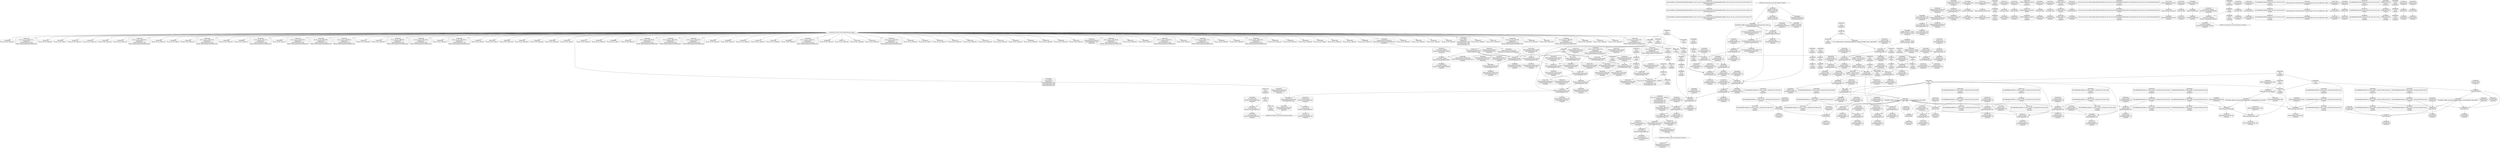 digraph {
	CE0x5aa7990 [shape=record,shape=Mrecord,label="{CE0x5aa7990|_call_void_lockdep_rcu_suspicious(i8*_getelementptr_inbounds_(_25_x_i8_,_25_x_i8_*_.str3,_i32_0,_i32_0),_i32_218,_i8*_getelementptr_inbounds_(_45_x_i8_,_45_x_i8_*_.str12,_i32_0,_i32_0))_#10,_!dbg_!27727|security/selinux/hooks.c,218|*SummSink*}"]
	CE0x5a92730 [shape=record,shape=Mrecord,label="{CE0x5a92730|selinux_msg_queue_associate:_security|security/selinux/hooks.c,5186}"]
	CE0x5a8a9d0 [shape=record,shape=Mrecord,label="{CE0x5a8a9d0|selinux_msg_queue_associate:_call3|security/selinux/hooks.c,5191}"]
	CE0x5a90960 [shape=record,shape=Mrecord,label="{CE0x5a90960|current_sid:_land.lhs.true|*SummSource*}"]
	CE0x5a85050 [shape=record,shape=Mrecord,label="{CE0x5a85050|current_sid:_tmp6|security/selinux/hooks.c,218|*SummSink*}"]
	CE0x5a79f60 [shape=record,shape=Mrecord,label="{CE0x5a79f60|80:_i32,_112:_i8*,_:_CRE_36,37_}"]
	CE0x5a7e430 [shape=record,shape=Mrecord,label="{CE0x5a7e430|selinux_msg_queue_associate:_tmp1|*SummSource*}"]
	CE0x5a92550 [shape=record,shape=Mrecord,label="{CE0x5a92550|i32_10|*Constant*|*SummSink*}"]
	CE0x5a939b0 [shape=record,shape=Mrecord,label="{CE0x5a939b0|i32_0|*Constant*|*SummSink*}"]
	CE0x5aa3a90 [shape=record,shape=Mrecord,label="{CE0x5aa3a90|current_sid:_tmp5|security/selinux/hooks.c,218|*SummSource*}"]
	CE0x5a91260 [shape=record,shape=Mrecord,label="{CE0x5a91260|80:_i32,_112:_i8*,_:_CRE_20,21_}"]
	CE0x5ab9c60 [shape=record,shape=Mrecord,label="{CE0x5ab9c60|get_current:_tmp2}"]
	CE0x5a79190 [shape=record,shape=Mrecord,label="{CE0x5a79190|current_sid:_tmp12|security/selinux/hooks.c,218|*SummSource*}"]
	CE0x5a70f00 [shape=record,shape=Mrecord,label="{CE0x5a70f00|selinux_msg_queue_associate:_entry}"]
	CE0x5a7fec0 [shape=record,shape=Mrecord,label="{CE0x5a7fec0|80:_i32,_112:_i8*,_:_CRE_26,27_}"]
	CE0x5aa8040 [shape=record,shape=Mrecord,label="{CE0x5aa8040|i32_218|*Constant*}"]
	CE0x5a87aa0 [shape=record,shape=Mrecord,label="{CE0x5a87aa0|current_sid:_tmp15|security/selinux/hooks.c,218|*SummSource*}"]
	CE0x5ad1cb0 [shape=record,shape=Mrecord,label="{CE0x5ad1cb0|get_current:_tmp4|./arch/x86/include/asm/current.h,14|*SummSink*}"]
	CE0x5a9f1d0 [shape=record,shape=Mrecord,label="{CE0x5a9f1d0|COLLAPSED:_GCMRE_current_task_external_global_%struct.task_struct*:_elem_0::|security/selinux/hooks.c,218}"]
	CE0x5aa2bf0 [shape=record,shape=Mrecord,label="{CE0x5aa2bf0|current_sid:_do.body}"]
	CE0x5ac0b90 [shape=record,shape=Mrecord,label="{CE0x5ac0b90|current_sid:_if.end|*SummSink*}"]
	CE0x5a8aa40 [shape=record,shape=Mrecord,label="{CE0x5a8aa40|4:_i32,_:_CRE_0,2_|*MultipleSource*|security/selinux/hooks.c,5186|security/selinux/hooks.c,5186|security/selinux/hooks.c,5191}"]
	CE0x5a6d060 [shape=record,shape=Mrecord,label="{CE0x5a6d060|avc_has_perm:_ssid|Function::avc_has_perm&Arg::ssid::}"]
	CE0x5a7ed70 [shape=record,shape=Mrecord,label="{CE0x5a7ed70|80:_i32,_112:_i8*,_:_CRE_69,70_}"]
	CE0x5a73840 [shape=record,shape=Mrecord,label="{CE0x5a73840|selinux_msg_queue_associate:_sid2|security/selinux/hooks.c,5191|*SummSink*}"]
	CE0x5afab10 [shape=record,shape=Mrecord,label="{CE0x5afab10|COLLAPSED:_GCMRE___llvm_gcov_ctr98_internal_global_2_x_i64_zeroinitializer:_elem_0:default:}"]
	CE0x5a8c7a0 [shape=record,shape=Mrecord,label="{CE0x5a8c7a0|current_sid:_tmp11|security/selinux/hooks.c,218}"]
	CE0x5a84920 [shape=record,shape=Mrecord,label="{CE0x5a84920|current_sid:_tmp5|security/selinux/hooks.c,218|*SummSink*}"]
	CE0x5aa5900 [shape=record,shape=Mrecord,label="{CE0x5aa5900|current_sid:_tobool1|security/selinux/hooks.c,218|*SummSource*}"]
	CE0x5a7c280 [shape=record,shape=Mrecord,label="{CE0x5a7c280|80:_i32,_112:_i8*,_:_CRE_38,39_}"]
	CE0x5abac50 [shape=record,shape=Mrecord,label="{CE0x5abac50|current_sid:_tmp22|security/selinux/hooks.c,218}"]
	CE0x5abb660 [shape=record,shape=Mrecord,label="{CE0x5abb660|i32_1|*Constant*}"]
	CE0x5a7df50 [shape=record,shape=Mrecord,label="{CE0x5a7df50|COLLAPSED:_GCMRE___llvm_gcov_ctr125_internal_global_11_x_i64_zeroinitializer:_elem_0:default:}"]
	CE0x5aa5f60 [shape=record,shape=Mrecord,label="{CE0x5aa5f60|i64_5|*Constant*|*SummSink*}"]
	CE0x5a77590 [shape=record,shape=Mrecord,label="{CE0x5a77590|selinux_msg_queue_associate:_tmp4|security/selinux/hooks.c,5186|*SummSource*}"]
	CE0x5a81430 [shape=record,shape=Mrecord,label="{CE0x5a81430|selinux_msg_queue_associate:_tmp6|security/selinux/hooks.c,5189|*SummSink*}"]
	CE0x5aa7bb0 [shape=record,shape=Mrecord,label="{CE0x5aa7bb0|GLOBAL:_lockdep_rcu_suspicious|*Constant*|*SummSink*}"]
	CE0x5a8a340 [shape=record,shape=Mrecord,label="{CE0x5a8a340|selinux_msg_queue_associate:_sid2|security/selinux/hooks.c,5191}"]
	CE0x5ab88f0 [shape=record,shape=Mrecord,label="{CE0x5ab88f0|current_sid:_do.end}"]
	CE0x5aa4e20 [shape=record,shape=Mrecord,label="{CE0x5aa4e20|i64*_getelementptr_inbounds_(_11_x_i64_,_11_x_i64_*___llvm_gcov_ctr125,_i64_0,_i64_1)|*Constant*|*SummSink*}"]
	CE0x5a98050 [shape=record,shape=Mrecord,label="{CE0x5a98050|80:_i32,_112:_i8*,_:_CRE_76,80_|*MultipleSource*|security/selinux/hooks.c,5186|Function::selinux_msg_queue_associate&Arg::msq::}"]
	CE0x5a74b60 [shape=record,shape=Mrecord,label="{CE0x5a74b60|selinux_msg_queue_associate:_tmp5|security/selinux/hooks.c,5186|*SummSink*}"]
	CE0x5aa66a0 [shape=record,shape=Mrecord,label="{CE0x5aa66a0|current_sid:_tmp3|*SummSource*}"]
	CE0x5a7fdd0 [shape=record,shape=Mrecord,label="{CE0x5a7fdd0|80:_i32,_112:_i8*,_:_CRE_25,26_}"]
	CE0x5ab7a10 [shape=record,shape=Mrecord,label="{CE0x5ab7a10|current_sid:_tmp13|security/selinux/hooks.c,218|*SummSink*}"]
	CE0x5a9ea10 [shape=record,shape=Mrecord,label="{CE0x5a9ea10|i32_78|*Constant*|*SummSink*}"]
	CE0x5a81b90 [shape=record,shape=Mrecord,label="{CE0x5a81b90|avc_has_perm:_entry|*SummSink*}"]
	CE0x5a93470 [shape=record,shape=Mrecord,label="{CE0x5a93470|GLOBAL:_current_sid|*Constant*|*SummSource*}"]
	CE0x5a9a000 [shape=record,shape=Mrecord,label="{CE0x5a9a000|current_sid:_tobool|security/selinux/hooks.c,218|*SummSource*}"]
	CE0x5ad6260 [shape=record,shape=Mrecord,label="{CE0x5ad6260|get_current:_tmp3}"]
	CE0x5a9e9a0 [shape=record,shape=Mrecord,label="{CE0x5a9e9a0|i32_78|*Constant*}"]
	CE0x5ab9710 [shape=record,shape=Mrecord,label="{CE0x5ab9710|current_sid:_tmp7|security/selinux/hooks.c,218|*SummSource*}"]
	CE0x5a8eac0 [shape=record,shape=Mrecord,label="{CE0x5a8eac0|selinux_msg_queue_associate:_tmp3|*SummSource*}"]
	CE0x5a746d0 [shape=record,shape=Mrecord,label="{CE0x5a746d0|selinux_msg_queue_associate:_tmp5|security/selinux/hooks.c,5186}"]
	CE0x5abcea0 [shape=record,shape=Mrecord,label="{CE0x5abcea0|current_sid:_tmp24|security/selinux/hooks.c,220}"]
	CE0x5aa6c00 [shape=record,shape=Mrecord,label="{CE0x5aa6c00|current_sid:_tmp1|*SummSource*}"]
	CE0x5ab8a60 [shape=record,shape=Mrecord,label="{CE0x5ab8a60|current_sid:_do.end|*SummSink*}"]
	CE0x5a89960 [shape=record,shape=Mrecord,label="{CE0x5a89960|selinux_msg_queue_associate:_u|security/selinux/hooks.c,5189|*SummSink*}"]
	CE0x5a8d320 [shape=record,shape=Mrecord,label="{CE0x5a8d320|i64*_getelementptr_inbounds_(_2_x_i64_,_2_x_i64_*___llvm_gcov_ctr304,_i64_0,_i64_1)|*Constant*|*SummSink*}"]
	CE0x5a6d430 [shape=record,shape=Mrecord,label="{CE0x5a6d430|_ret_i32_%retval.0,_!dbg_!27728|security/selinux/avc.c,775}"]
	CE0x5aa9330 [shape=record,shape=Mrecord,label="{CE0x5aa9330|_call_void_mcount()_#3}"]
	CE0x5a9a270 [shape=record,shape=Mrecord,label="{CE0x5a9a270|i64_2|*Constant*}"]
	CE0x5ac6840 [shape=record,shape=Mrecord,label="{CE0x5ac6840|current_sid:_tmp18|security/selinux/hooks.c,218|*SummSource*}"]
	CE0x5aa83a0 [shape=record,shape=Mrecord,label="{CE0x5aa83a0|i32_218|*Constant*|*SummSink*}"]
	CE0x5a99260 [shape=record,shape=Mrecord,label="{CE0x5a99260|current_sid:_tmp9|security/selinux/hooks.c,218}"]
	CE0x712d820 [shape=record,shape=Mrecord,label="{CE0x712d820|selinux_msg_queue_associate:_q_perm|security/selinux/hooks.c,5186|*SummSource*}"]
	CE0x5ab89c0 [shape=record,shape=Mrecord,label="{CE0x5ab89c0|current_sid:_do.end|*SummSource*}"]
	CE0x5aa6600 [shape=record,shape=Mrecord,label="{CE0x5aa6600|current_sid:_tmp3}"]
	CE0x5aa0650 [shape=record,shape=Mrecord,label="{CE0x5aa0650|i64_2|*Constant*|*SummSink*}"]
	CE0x5ac69b0 [shape=record,shape=Mrecord,label="{CE0x5ac69b0|current_sid:_tmp18|security/selinux/hooks.c,218|*SummSink*}"]
	CE0x5aa46e0 [shape=record,shape=Mrecord,label="{CE0x5aa46e0|current_sid:_tmp8|security/selinux/hooks.c,218|*SummSink*}"]
	CE0x5a93310 [shape=record,shape=Mrecord,label="{CE0x5a93310|GLOBAL:_current_sid|*Constant*}"]
	CE0x5a977c0 [shape=record,shape=Mrecord,label="{CE0x5a977c0|i64*_getelementptr_inbounds_(_11_x_i64_,_11_x_i64_*___llvm_gcov_ctr125,_i64_0,_i64_1)|*Constant*}"]
	CE0x5a98480 [shape=record,shape=Mrecord,label="{CE0x5a98480|current_sid:_call4|security/selinux/hooks.c,218}"]
	CE0x5a796f0 [shape=record,shape=Mrecord,label="{CE0x5a796f0|i64*_getelementptr_inbounds_(_11_x_i64_,_11_x_i64_*___llvm_gcov_ctr125,_i64_0,_i64_6)|*Constant*|*SummSource*}"]
	CE0x5a7f6f0 [shape=record,shape=Mrecord,label="{CE0x5a7f6f0|80:_i32,_112:_i8*,_:_CRE_47,48_}"]
	CE0x5a840e0 [shape=record,shape=Mrecord,label="{CE0x5a840e0|80:_i32,_112:_i8*,_:_CRE_84,88_|*MultipleSource*|security/selinux/hooks.c,5186|Function::selinux_msg_queue_associate&Arg::msq::}"]
	CE0x5a97e80 [shape=record,shape=Mrecord,label="{CE0x5a97e80|i32_10|*Constant*}"]
	CE0x5a85ad0 [shape=record,shape=Mrecord,label="{CE0x5a85ad0|80:_i32,_112:_i8*,_:_CRE_49,50_}"]
	CE0x5a6d1b0 [shape=record,shape=Mrecord,label="{CE0x5a6d1b0|i32_(i32,_i32,_i16,_i32,_%struct.common_audit_data*)*_bitcast_(i32_(i32,_i32,_i16,_i32,_%struct.common_audit_data.495*)*_avc_has_perm_to_i32_(i32,_i32,_i16,_i32,_%struct.common_audit_data*)*)|*Constant*|*SummSource*}"]
	CE0x5a7f5c0 [shape=record,shape=Mrecord,label="{CE0x5a7f5c0|80:_i32,_112:_i8*,_:_CRE_46,47_}"]
	CE0x5a7fce0 [shape=record,shape=Mrecord,label="{CE0x5a7fce0|80:_i32,_112:_i8*,_:_CRE_24,25_}"]
	CE0x5a95c60 [shape=record,shape=Mrecord,label="{CE0x5a95c60|80:_i32,_112:_i8*,_:_CRE_152,160_|*MultipleSource*|security/selinux/hooks.c,5186|Function::selinux_msg_queue_associate&Arg::msq::}"]
	CE0x5a9fc40 [shape=record,shape=Mrecord,label="{CE0x5a9fc40|current_sid:_security|security/selinux/hooks.c,218}"]
	CE0x5a8f360 [shape=record,shape=Mrecord,label="{CE0x5a8f360|80:_i32,_112:_i8*,_:_CRE_62,63_}"]
	CE0x5a734a0 [shape=record,shape=Mrecord,label="{CE0x5a734a0|selinux_msg_queue_associate:_entry|*SummSource*}"]
	CE0x5a7e5b0 [shape=record,shape=Mrecord,label="{CE0x5a7e5b0|i64_1|*Constant*|*SummSource*}"]
	CE0x5a95210 [shape=record,shape=Mrecord,label="{CE0x5a95210|80:_i32,_112:_i8*,_:_CRE_104,112_|*MultipleSource*|security/selinux/hooks.c,5186|Function::selinux_msg_queue_associate&Arg::msq::}"]
	CE0x5a7e780 [shape=record,shape=Mrecord,label="{CE0x5a7e780|80:_i32,_112:_i8*,_:_CRE_64,65_}"]
	CE0x5a70810 [shape=record,shape=Mrecord,label="{CE0x5a70810|selinux_msg_queue_associate:_bb}"]
	CE0x5a8eb30 [shape=record,shape=Mrecord,label="{CE0x5a8eb30|selinux_msg_queue_associate:_tmp3|*SummSink*}"]
	CE0x5a806e0 [shape=record,shape=Mrecord,label="{CE0x5a806e0|get_current:_tmp|*SummSink*}"]
	CE0x79f2940 [shape=record,shape=Mrecord,label="{CE0x79f2940|80:_i32,_112:_i8*,_:_CRE_0,1_}"]
	CE0x5a876e0 [shape=record,shape=Mrecord,label="{CE0x5a876e0|i64*_getelementptr_inbounds_(_11_x_i64_,_11_x_i64_*___llvm_gcov_ctr125,_i64_0,_i64_8)|*Constant*|*SummSource*}"]
	CE0x5a99080 [shape=record,shape=Mrecord,label="{CE0x5a99080|i64_4|*Constant*}"]
	CE0x5aa2e00 [shape=record,shape=Mrecord,label="{CE0x5aa2e00|get_current:_tmp1|*SummSink*}"]
	CE0x5a97c20 [shape=record,shape=Mrecord,label="{CE0x5a97c20|80:_i32,_112:_i8*,_:_CRE_70,71_}"]
	CE0x5a80510 [shape=record,shape=Mrecord,label="{CE0x5a80510|80:_i32,_112:_i8*,_:_CRE_13,14_}"]
	CE0x5a87b10 [shape=record,shape=Mrecord,label="{CE0x5a87b10|current_sid:_tmp15|security/selinux/hooks.c,218|*SummSink*}"]
	CE0x6f84ba0 [shape=record,shape=Mrecord,label="{CE0x6f84ba0|selinux_msg_queue_associate:_tmp|*SummSource*}"]
	CE0x5a7f000 [shape=record,shape=Mrecord,label="{CE0x5a7f000|current_sid:_entry|*SummSource*}"]
	CE0x5a7ef90 [shape=record,shape=Mrecord,label="{CE0x5a7ef90|current_sid:_entry}"]
	CE0x5a8b070 [shape=record,shape=Mrecord,label="{CE0x5a8b070|selinux_msg_queue_associate:_tmp7|security/selinux/hooks.c,5191|*SummSource*}"]
	CE0x5aa63e0 [shape=record,shape=Mrecord,label="{CE0x5aa63e0|current_sid:_call|security/selinux/hooks.c,218}"]
	CE0x6e52df0 [shape=record,shape=Mrecord,label="{CE0x6e52df0|selinux_msg_queue_associate:_q_perm|security/selinux/hooks.c,5186}"]
	CE0x5a6fb00 [shape=record,shape=Mrecord,label="{CE0x5a6fb00|0:_i32,_4:_i32,_8:_i32,_12:_i32,_:_CMRE_4,8_|*MultipleSource*|security/selinux/hooks.c,218|security/selinux/hooks.c,218|security/selinux/hooks.c,220}"]
	CE0x5abcbb0 [shape=record,shape=Mrecord,label="{CE0x5abcbb0|i64*_getelementptr_inbounds_(_2_x_i64_,_2_x_i64_*___llvm_gcov_ctr98,_i64_0,_i64_0)|*Constant*}"]
	CE0x5a9f350 [shape=record,shape=Mrecord,label="{CE0x5a9f350|current_sid:_tmp21|security/selinux/hooks.c,218}"]
	CE0x5a92370 [shape=record,shape=Mrecord,label="{CE0x5a92370|i32_10|*Constant*|*SummSource*}"]
	CE0x5a8ca40 [shape=record,shape=Mrecord,label="{CE0x5a8ca40|current_sid:_tmp11|security/selinux/hooks.c,218|*SummSink*}"]
	CE0x5a8edd0 [shape=record,shape=Mrecord,label="{CE0x5a8edd0|i32_1|*Constant*|*SummSink*}"]
	CE0x5a9eb60 [shape=record,shape=Mrecord,label="{CE0x5a9eb60|i32_78|*Constant*|*SummSource*}"]
	CE0x5ac0ab0 [shape=record,shape=Mrecord,label="{CE0x5ac0ab0|current_sid:_if.end|*SummSource*}"]
	CE0x5a72f60 [shape=record,shape=Mrecord,label="{CE0x5a72f60|80:_i32,_112:_i8*,_:_CRE_31,32_}"]
	CE0x5a6d5e0 [shape=record,shape=Mrecord,label="{CE0x5a6d5e0|avc_has_perm:_tclass|Function::avc_has_perm&Arg::tclass::}"]
	CE0x5a91350 [shape=record,shape=Mrecord,label="{CE0x5a91350|80:_i32,_112:_i8*,_:_CRE_21,22_}"]
	CE0x5aa43d0 [shape=record,shape=Mrecord,label="{CE0x5aa43d0|0:_i8,_:_GCMR_current_sid.__warned_internal_global_i8_0,_section_.data.unlikely_,_align_1:_elem_0:default:}"]
	CE0x5a91a90 [shape=record,shape=Mrecord,label="{CE0x5a91a90|80:_i32,_112:_i8*,_:_CRE_184,192_|*MultipleSource*|security/selinux/hooks.c,5186|Function::selinux_msg_queue_associate&Arg::msq::}"]
	CE0x5ac6ed0 [shape=record,shape=Mrecord,label="{CE0x5ac6ed0|i64*_getelementptr_inbounds_(_11_x_i64_,_11_x_i64_*___llvm_gcov_ctr125,_i64_0,_i64_10)|*Constant*}"]
	CE0x5a93ab0 [shape=record,shape=Mrecord,label="{CE0x5a93ab0|selinux_msg_queue_associate:_msq|Function::selinux_msg_queue_associate&Arg::msq::|*SummSource*}"]
	CE0x5a891e0 [shape=record,shape=Mrecord,label="{CE0x5a891e0|_ret_i32_%call3,_!dbg_!27729|security/selinux/hooks.c,5191|*SummSink*}"]
	CE0x5aa81e0 [shape=record,shape=Mrecord,label="{CE0x5aa81e0|i32_218|*Constant*|*SummSource*}"]
	CE0x5ab7380 [shape=record,shape=Mrecord,label="{CE0x5ab7380|i8_1|*Constant*}"]
	CE0x5ab6c30 [shape=record,shape=Mrecord,label="{CE0x5ab6c30|i64*_getelementptr_inbounds_(_11_x_i64_,_11_x_i64_*___llvm_gcov_ctr125,_i64_0,_i64_8)|*Constant*}"]
	CE0x5ac6be0 [shape=record,shape=Mrecord,label="{CE0x5ac6be0|current_sid:_tmp19|security/selinux/hooks.c,218}"]
	CE0x5a72bd0 [shape=record,shape=Mrecord,label="{CE0x5a72bd0|80:_i32,_112:_i8*,_:_CRE_27,28_}"]
	CE0x5a926c0 [shape=record,shape=Mrecord,label="{CE0x5a926c0|selinux_msg_queue_associate:_security|security/selinux/hooks.c,5186|*SummSource*}"]
	CE0x5a81d00 [shape=record,shape=Mrecord,label="{CE0x5a81d00|avc_has_perm:_ssid|Function::avc_has_perm&Arg::ssid::|*SummSink*}"]
	CE0x5ab8b00 [shape=record,shape=Mrecord,label="{CE0x5ab8b00|current_sid:_land.lhs.true2}"]
	CE0x5a77760 [shape=record,shape=Mrecord,label="{CE0x5a77760|0:_i8,_8:_i32,_24:_%struct.selinux_audit_data*,_:_SCMRE_0,1_|*MultipleSource*|security/selinux/hooks.c, 5183|security/selinux/hooks.c,5188}"]
	CE0x5a881f0 [shape=record,shape=Mrecord,label="{CE0x5a881f0|avc_has_perm:_requested|Function::avc_has_perm&Arg::requested::}"]
	CE0x5a990f0 [shape=record,shape=Mrecord,label="{CE0x5a990f0|i64_4|*Constant*|*SummSource*}"]
	CE0x5a9f570 [shape=record,shape=Mrecord,label="{CE0x5a9f570|current_sid:_tmp21|security/selinux/hooks.c,218|*SummSink*}"]
	CE0x5a917e0 [shape=record,shape=Mrecord,label="{CE0x5a917e0|i32_0|*Constant*}"]
	CE0x5a83e80 [shape=record,shape=Mrecord,label="{CE0x5a83e80|selinux_msg_queue_associate:_tmp2}"]
	CE0x5a7d840 [shape=record,shape=Mrecord,label="{CE0x5a7d840|i32_1|*Constant*}"]
	CE0x5a85200 [shape=record,shape=Mrecord,label="{CE0x5a85200|80:_i32,_112:_i8*,_:_CRE_5,6_}"]
	CE0x5a78a40 [shape=record,shape=Mrecord,label="{CE0x5a78a40|80:_i32,_112:_i8*,_:_CRE_22,23_}"]
	CE0x5a95a80 [shape=record,shape=Mrecord,label="{CE0x5a95a80|80:_i32,_112:_i8*,_:_CRE_144,152_|*MultipleSource*|security/selinux/hooks.c,5186|Function::selinux_msg_queue_associate&Arg::msq::}"]
	CE0x5aa2cc0 [shape=record,shape=Mrecord,label="{CE0x5aa2cc0|current_sid:_do.body|*SummSource*}"]
	CE0x5a802c0 [shape=record,shape=Mrecord,label="{CE0x5a802c0|get_current:_tmp1}"]
	CE0x5a79ba0 [shape=record,shape=Mrecord,label="{CE0x5a79ba0|80:_i32,_112:_i8*,_:_CRE_32,33_}"]
	CE0x5a98230 [shape=record,shape=Mrecord,label="{CE0x5a98230|80:_i32,_112:_i8*,_:_CRE_80,84_|*MultipleSource*|security/selinux/hooks.c,5186|Function::selinux_msg_queue_associate&Arg::msq::}"]
	CE0x5a9e760 [shape=record,shape=Mrecord,label="{CE0x5a9e760|_ret_%struct.task_struct*_%tmp4,_!dbg_!27714|./arch/x86/include/asm/current.h,14|*SummSink*}"]
	CE0x5a88890 [shape=record,shape=Mrecord,label="{CE0x5a88890|avc_has_perm:_auditdata|Function::avc_has_perm&Arg::auditdata::|*SummSink*}"]
	CE0x5ab9590 [shape=record,shape=Mrecord,label="{CE0x5ab9590|current_sid:_tmp7|security/selinux/hooks.c,218}"]
	CE0x5a6c5b0 [shape=record,shape=Mrecord,label="{CE0x5a6c5b0|selinux_msg_queue_associate:_call3|security/selinux/hooks.c,5191|*SummSource*}"]
	CE0x5aa7b20 [shape=record,shape=Mrecord,label="{CE0x5aa7b20|GLOBAL:_lockdep_rcu_suspicious|*Constant*|*SummSource*}"]
	CE0x5a8c410 [shape=record,shape=Mrecord,label="{CE0x5a8c410|current_sid:_tmp10|security/selinux/hooks.c,218|*SummSource*}"]
	CE0x5ab6fe0 [shape=record,shape=Mrecord,label="{CE0x5ab6fe0|current_sid:_tmp16|security/selinux/hooks.c,218|*SummSource*}"]
	CE0x536ffd0 [shape=record,shape=Mrecord,label="{CE0x536ffd0|80:_i32,_112:_i8*,_:_CRE_10,11_}"]
	CE0x5a774c0 [shape=record,shape=Mrecord,label="{CE0x5a774c0|selinux_msg_queue_associate:_tmp4|security/selinux/hooks.c,5186}"]
	CE0x5a97fb0 [shape=record,shape=Mrecord,label="{CE0x5a97fb0|80:_i32,_112:_i8*,_:_CRE_72,73_|*MultipleSource*|security/selinux/hooks.c,5186|Function::selinux_msg_queue_associate&Arg::msq::}"]
	CE0x5a99460 [shape=record,shape=Mrecord,label="{CE0x5a99460|current_sid:_tmp9|security/selinux/hooks.c,218|*SummSink*}"]
	CE0x5a7f070 [shape=record,shape=Mrecord,label="{CE0x5a7f070|current_sid:_entry|*SummSink*}"]
	CE0x5a89ce0 [shape=record,shape=Mrecord,label="{CE0x5a89ce0|selinux_msg_queue_associate:_ipc_id|security/selinux/hooks.c,5189}"]
	CE0x5a8b220 [shape=record,shape=Mrecord,label="{CE0x5a8b220|selinux_msg_queue_associate:_tmp7|security/selinux/hooks.c,5191|*SummSink*}"]
	CE0x79f29b0 [shape=record,shape=Mrecord,label="{CE0x79f29b0|80:_i32,_112:_i8*,_:_CRE_2,3_}"]
	CE0x5ac09e0 [shape=record,shape=Mrecord,label="{CE0x5ac09e0|current_sid:_if.end}"]
	CE0x5a839f0 [shape=record,shape=Mrecord,label="{CE0x5a839f0|get_current:_entry|*SummSource*}"]
	CE0x5aa78b0 [shape=record,shape=Mrecord,label="{CE0x5aa78b0|_call_void_lockdep_rcu_suspicious(i8*_getelementptr_inbounds_(_25_x_i8_,_25_x_i8_*_.str3,_i32_0,_i32_0),_i32_218,_i8*_getelementptr_inbounds_(_45_x_i8_,_45_x_i8_*_.str12,_i32_0,_i32_0))_#10,_!dbg_!27727|security/selinux/hooks.c,218}"]
	CE0x5a91c70 [shape=record,shape=Mrecord,label="{CE0x5a91c70|80:_i32,_112:_i8*,_:_CRE_192,200_|*MultipleSource*|security/selinux/hooks.c,5186|Function::selinux_msg_queue_associate&Arg::msq::}"]
	CE0x5aa5df0 [shape=record,shape=Mrecord,label="{CE0x5aa5df0|i64_5|*Constant*|*SummSource*}"]
	CE0x5aa4180 [shape=record,shape=Mrecord,label="{CE0x5aa4180|current_sid:_tmp8|security/selinux/hooks.c,218}"]
	CE0x5a92030 [shape=record,shape=Mrecord,label="{CE0x5a92030|80:_i32,_112:_i8*,_:_CRE_208,216_|*MultipleSource*|security/selinux/hooks.c,5186|Function::selinux_msg_queue_associate&Arg::msq::}"]
	CE0x5a7e690 [shape=record,shape=Mrecord,label="{CE0x5a7e690|i64_1|*Constant*}"]
	CE0x5ad1bb0 [shape=record,shape=Mrecord,label="{CE0x5ad1bb0|get_current:_tmp4|./arch/x86/include/asm/current.h,14|*SummSource*}"]
	CE0x5a83ef0 [shape=record,shape=Mrecord,label="{CE0x5a83ef0|selinux_msg_queue_associate:_tmp2|*SummSource*}"]
	CE0x5aea080 [shape=record,shape=Mrecord,label="{CE0x5aea080|get_current:_tmp4|./arch/x86/include/asm/current.h,14}"]
	CE0x5a81530 [shape=record,shape=Mrecord,label="{CE0x5a81530|avc_has_perm:_entry}"]
	CE0x5ac7120 [shape=record,shape=Mrecord,label="{CE0x5ac7120|i64*_getelementptr_inbounds_(_11_x_i64_,_11_x_i64_*___llvm_gcov_ctr125,_i64_0,_i64_10)|*Constant*|*SummSource*}"]
	CE0x5a6dbf0 [shape=record,shape=Mrecord,label="{CE0x5a6dbf0|i32_64|*Constant*|*SummSink*}"]
	CE0x5aa3cd0 [shape=record,shape=Mrecord,label="{CE0x5aa3cd0|_call_void_mcount()_#3}"]
	CE0x5a84710 [shape=record,shape=Mrecord,label="{CE0x5a84710|80:_i32,_112:_i8*,_:_CRE_96,100_|*MultipleSource*|security/selinux/hooks.c,5186|Function::selinux_msg_queue_associate&Arg::msq::}"]
	CE0x5a84dc0 [shape=record,shape=Mrecord,label="{CE0x5a84dc0|current_sid:_tmp6|security/selinux/hooks.c,218}"]
	CE0x5aa45e0 [shape=record,shape=Mrecord,label="{CE0x5aa45e0|current_sid:_tmp8|security/selinux/hooks.c,218|*SummSource*}"]
	CE0x5aa36a0 [shape=record,shape=Mrecord,label="{CE0x5aa36a0|i64_0|*Constant*}"]
	CE0x5a74240 [shape=record,shape=Mrecord,label="{CE0x5a74240|selinux_msg_queue_associate:_key|security/selinux/hooks.c,5189}"]
	CE0x5a7d7a0 [shape=record,shape=Mrecord,label="{CE0x5a7d7a0|selinux_msg_queue_associate:_ad|security/selinux/hooks.c, 5183}"]
	CE0x5a74590 [shape=record,shape=Mrecord,label="{CE0x5a74590|i32_3|*Constant*|*SummSink*}"]
	CE0x5aa7d70 [shape=record,shape=Mrecord,label="{CE0x5aa7d70|i8*_getelementptr_inbounds_(_25_x_i8_,_25_x_i8_*_.str3,_i32_0,_i32_0)|*Constant*|*SummSource*}"]
	CE0x5ac3160 [shape=record,shape=Mrecord,label="{CE0x5ac3160|current_sid:_tmp20|security/selinux/hooks.c,218|*SummSink*}"]
	CE0x5aba7d0 [shape=record,shape=Mrecord,label="{CE0x5aba7d0|current_sid:_security|security/selinux/hooks.c,218|*SummSink*}"]
	CE0x5ac0ee0 [shape=record,shape=Mrecord,label="{CE0x5ac0ee0|%struct.task_struct*_(%struct.task_struct**)*_asm_movq_%gs:$_1:P_,$0_,_r,im,_dirflag_,_fpsr_,_flags_}"]
	CE0x5a8ece0 [shape=record,shape=Mrecord,label="{CE0x5a8ece0|i32_1|*Constant*|*SummSource*}"]
	CE0x5a79e70 [shape=record,shape=Mrecord,label="{CE0x5a79e70|80:_i32,_112:_i8*,_:_CRE_35,36_}"]
	CE0x5ac5e90 [shape=record,shape=Mrecord,label="{CE0x5ac5e90|i64*_getelementptr_inbounds_(_11_x_i64_,_11_x_i64_*___llvm_gcov_ctr125,_i64_0,_i64_9)|*Constant*|*SummSink*}"]
	CE0x5ac71d0 [shape=record,shape=Mrecord,label="{CE0x5ac71d0|i64*_getelementptr_inbounds_(_11_x_i64_,_11_x_i64_*___llvm_gcov_ctr125,_i64_0,_i64_10)|*Constant*|*SummSink*}"]
	CE0x5ac6760 [shape=record,shape=Mrecord,label="{CE0x5ac6760|current_sid:_tmp18|security/selinux/hooks.c,218}"]
	CE0x5a6f910 [shape=record,shape=Mrecord,label="{CE0x5a6f910|i64*_getelementptr_inbounds_(_2_x_i64_,_2_x_i64_*___llvm_gcov_ctr98,_i64_0,_i64_0)|*Constant*|*SummSink*}"]
	CE0x5a7c460 [shape=record,shape=Mrecord,label="{CE0x5a7c460|80:_i32,_112:_i8*,_:_CRE_40,41_}"]
	CE0x5a8db10 [shape=record,shape=Mrecord,label="{CE0x5a8db10|i64*_getelementptr_inbounds_(_2_x_i64_,_2_x_i64_*___llvm_gcov_ctr304,_i64_0,_i64_0)|*Constant*|*SummSink*}"]
	CE0x5a97310 [shape=record,shape=Mrecord,label="{CE0x5a97310|selinux_msg_queue_associate:_call|security/selinux/hooks.c,5184|*SummSource*}"]
	CE0x5a89620 [shape=record,shape=Mrecord,label="{CE0x5a89620|selinux_msg_queue_associate:_u|security/selinux/hooks.c,5189}"]
	CE0x5a7a4b0 [shape=record,shape=Mrecord,label="{CE0x5a7a4b0|_call_void_mcount()_#3|*SummSource*}"]
	CE0x5a77010 [shape=record,shape=Mrecord,label="{CE0x5a77010|avc_has_perm:_tsid|Function::avc_has_perm&Arg::tsid::|*SummSink*}"]
	CE0x5a6d650 [shape=record,shape=Mrecord,label="{CE0x5a6d650|avc_has_perm:_tclass|Function::avc_has_perm&Arg::tclass::|*SummSource*}"]
	CE0x5aa7e50 [shape=record,shape=Mrecord,label="{CE0x5aa7e50|i8*_getelementptr_inbounds_(_25_x_i8_,_25_x_i8_*_.str3,_i32_0,_i32_0)|*Constant*|*SummSink*}"]
	CE0x5a88180 [shape=record,shape=Mrecord,label="{CE0x5a88180|avc_has_perm:_requested|Function::avc_has_perm&Arg::requested::|*SummSink*}"]
	CE0x5a843d0 [shape=record,shape=Mrecord,label="{CE0x5a843d0|80:_i32,_112:_i8*,_:_CRE_88,92_|*MultipleSource*|security/selinux/hooks.c,5186|Function::selinux_msg_queue_associate&Arg::msq::}"]
	CE0x5a764d0 [shape=record,shape=Mrecord,label="{CE0x5a764d0|i8_4|*Constant*|*SummSource*}"]
	CE0x5a88010 [shape=record,shape=Mrecord,label="{CE0x5a88010|i32_(i32,_i32,_i16,_i32,_%struct.common_audit_data*)*_bitcast_(i32_(i32,_i32,_i16,_i32,_%struct.common_audit_data.495*)*_avc_has_perm_to_i32_(i32,_i32,_i16,_i32,_%struct.common_audit_data*)*)|*Constant*}"]
	CE0x5aa7600 [shape=record,shape=Mrecord,label="{CE0x5aa7600|i8_1|*Constant*|*SummSink*}"]
	CE0x5aa2d90 [shape=record,shape=Mrecord,label="{CE0x5aa2d90|current_sid:_do.body|*SummSink*}"]
	CE0x5a963e0 [shape=record,shape=Mrecord,label="{CE0x5a963e0|80:_i32,_112:_i8*,_:_CRE_176,184_|*MultipleSource*|security/selinux/hooks.c,5186|Function::selinux_msg_queue_associate&Arg::msq::}"]
	CE0x5a824e0 [shape=record,shape=Mrecord,label="{CE0x5a824e0|current_sid:_tmp2}"]
	CE0x5a910b0 [shape=record,shape=Mrecord,label="{CE0x5a910b0|80:_i32,_112:_i8*,_:_CRE_18,19_}"]
	CE0x5a6da80 [shape=record,shape=Mrecord,label="{CE0x5a6da80|i32_64|*Constant*|*SummSource*}"]
	CE0x5a81fa0 [shape=record,shape=Mrecord,label="{CE0x5a81fa0|_ret_i32_%tmp24,_!dbg_!27742|security/selinux/hooks.c,220}"]
	CE0x5afaaa0 [shape=record,shape=Mrecord,label="{CE0x5afaaa0|get_current:_tmp}"]
	CE0x5a97380 [shape=record,shape=Mrecord,label="{CE0x5a97380|selinux_msg_queue_associate:_call|security/selinux/hooks.c,5184|*SummSink*}"]
	CE0x5abb270 [shape=record,shape=Mrecord,label="{CE0x5abb270|current_sid:_tmp23|security/selinux/hooks.c,218|*SummSource*}"]
	CE0x5a958e0 [shape=record,shape=Mrecord,label="{CE0x5a958e0|80:_i32,_112:_i8*,_:_CRE_136,144_|*MultipleSource*|security/selinux/hooks.c,5186|Function::selinux_msg_queue_associate&Arg::msq::}"]
	CE0x5aba760 [shape=record,shape=Mrecord,label="{CE0x5aba760|current_sid:_security|security/selinux/hooks.c,218|*SummSource*}"]
	CE0x5a85160 [shape=record,shape=Mrecord,label="{CE0x5a85160|80:_i32,_112:_i8*,_:_CRE_4,5_}"]
	CE0x53700d0 [shape=record,shape=Mrecord,label="{CE0x53700d0|80:_i32,_112:_i8*,_:_CRE_3,4_}"]
	CE0x5ae9f20 [shape=record,shape=Mrecord,label="{CE0x5ae9f20|get_current:_tmp2|*SummSource*}"]
	CE0x5ab7930 [shape=record,shape=Mrecord,label="{CE0x5ab7930|current_sid:_tmp13|security/selinux/hooks.c,218}"]
	CE0x5a882c0 [shape=record,shape=Mrecord,label="{CE0x5a882c0|avc_has_perm:_requested|Function::avc_has_perm&Arg::requested::|*SummSource*}"]
	CE0x5a73f20 [shape=record,shape=Mrecord,label="{CE0x5a73f20|selinux_msg_queue_associate:_tmp6|security/selinux/hooks.c,5189|*SummSource*}"]
	CE0x5a8ac90 [shape=record,shape=Mrecord,label="{CE0x5a8ac90|4:_i32,_:_CRE_4,8_|*MultipleSource*|security/selinux/hooks.c,5186|security/selinux/hooks.c,5186|security/selinux/hooks.c,5191}"]
	CE0x5aa4f00 [shape=record,shape=Mrecord,label="{CE0x5aa4f00|current_sid:_tmp1}"]
	CE0x5aa0cc0 [shape=record,shape=Mrecord,label="{CE0x5aa0cc0|GLOBAL:___llvm_gcov_ctr125|Global_var:__llvm_gcov_ctr125}"]
	CE0x5a942e0 [shape=record,shape=Mrecord,label="{CE0x5a942e0|selinux_msg_queue_associate:_ad|security/selinux/hooks.c, 5183|*SummSource*}"]
	CE0x5a82ed0 [shape=record,shape=Mrecord,label="{CE0x5a82ed0|current_sid:_bb}"]
	CE0x5ac5720 [shape=record,shape=Mrecord,label="{CE0x5ac5720|i8*_getelementptr_inbounds_(_45_x_i8_,_45_x_i8_*_.str12,_i32_0,_i32_0)|*Constant*}"]
	CE0x5a7d600 [shape=record,shape=Mrecord,label="{CE0x5a7d600|80:_i32,_112:_i8*,_:_CRE_57,58_}"]
	CE0x5ac5830 [shape=record,shape=Mrecord,label="{CE0x5ac5830|i8*_getelementptr_inbounds_(_45_x_i8_,_45_x_i8_*_.str12,_i32_0,_i32_0)|*Constant*|*SummSink*}"]
	CE0x5ab8160 [shape=record,shape=Mrecord,label="{CE0x5ab8160|current_sid:_tmp14|security/selinux/hooks.c,218|*SummSink*}"]
	CE0x5ab7150 [shape=record,shape=Mrecord,label="{CE0x5ab7150|current_sid:_tmp16|security/selinux/hooks.c,218|*SummSink*}"]
	CE0x5a7f490 [shape=record,shape=Mrecord,label="{CE0x5a7f490|80:_i32,_112:_i8*,_:_CRE_45,46_}"]
	CE0x5a70900 [shape=record,shape=Mrecord,label="{CE0x5a70900|selinux_msg_queue_associate:_bb|*SummSource*}"]
	CE0x5a771b0 [shape=record,shape=Mrecord,label="{CE0x5a771b0|i16_27|*Constant*}"]
	CE0x5a9ad80 [shape=record,shape=Mrecord,label="{CE0x5a9ad80|current_sid:_tmp20|security/selinux/hooks.c,218|*SummSource*}"]
	CE0x5a9f480 [shape=record,shape=Mrecord,label="{CE0x5a9f480|current_sid:_tmp21|security/selinux/hooks.c,218|*SummSource*}"]
	CE0x5a8f230 [shape=record,shape=Mrecord,label="{CE0x5a8f230|80:_i32,_112:_i8*,_:_CRE_61,62_}"]
	CE0x5a76340 [shape=record,shape=Mrecord,label="{CE0x5a76340|i8_4|*Constant*}"]
	CE0x5a98610 [shape=record,shape=Mrecord,label="{CE0x5a98610|current_sid:_call4|security/selinux/hooks.c,218|*SummSource*}"]
	CE0x5a83660 [shape=record,shape=Mrecord,label="{CE0x5a83660|GLOBAL:_get_current|*Constant*|*SummSource*}"]
	CE0x5a85810 [shape=record,shape=Mrecord,label="{CE0x5a85810|GLOBAL:_current_sid.__warned|Global_var:current_sid.__warned|*SummSink*}"]
	CE0x5a79d80 [shape=record,shape=Mrecord,label="{CE0x5a79d80|80:_i32,_112:_i8*,_:_CRE_34,35_}"]
	CE0x5ac79e0 [shape=record,shape=Mrecord,label="{CE0x5ac79e0|GLOBAL:_lockdep_rcu_suspicious|*Constant*}"]
	CE0x5a98780 [shape=record,shape=Mrecord,label="{CE0x5a98780|current_sid:_call4|security/selinux/hooks.c,218|*SummSink*}"]
	CE0x5aa0960 [shape=record,shape=Mrecord,label="{CE0x5aa0960|current_sid:_tmp4|security/selinux/hooks.c,218|*SummSource*}"]
	CE0x5a7ee90 [shape=record,shape=Mrecord,label="{CE0x5a7ee90|GLOBAL:_current_sid|*Constant*|*SummSink*}"]
	CE0x5aa0570 [shape=record,shape=Mrecord,label="{CE0x5aa0570|i64_2|*Constant*|*SummSource*}"]
	CE0x5a787f0 [shape=record,shape=Mrecord,label="{CE0x5a787f0|80:_i32,_112:_i8*,_:_CRE_7,8_}"]
	CE0x5aa3920 [shape=record,shape=Mrecord,label="{CE0x5aa3920|i64_0|*Constant*|*SummSink*}"]
	CE0x6e52d80 [shape=record,shape=Mrecord,label="{CE0x6e52d80|selinux_msg_queue_associate:_msq|Function::selinux_msg_queue_associate&Arg::msq::|*SummSink*}"]
	CE0x5a91170 [shape=record,shape=Mrecord,label="{CE0x5a91170|80:_i32,_112:_i8*,_:_CRE_19,20_}"]
	CE0x5a99f30 [shape=record,shape=Mrecord,label="{CE0x5a99f30|current_sid:_tobool|security/selinux/hooks.c,218}"]
	CE0x5a7f230 [shape=record,shape=Mrecord,label="{CE0x5a7f230|80:_i32,_112:_i8*,_:_CRE_43,44_}"]
	CE0x5a98a20 [shape=record,shape=Mrecord,label="{CE0x5a98a20|GLOBAL:_get_current|*Constant*}"]
	"CONST[source:0(mediator),value:0(static)][purpose:{operation}]"
	CE0x5ac7430 [shape=record,shape=Mrecord,label="{CE0x5ac7430|current_sid:_tmp20|security/selinux/hooks.c,218}"]
	CE0x5a772e0 [shape=record,shape=Mrecord,label="{CE0x5a772e0|i16_27|*Constant*|*SummSource*}"]
	CE0x5a7d170 [shape=record,shape=Mrecord,label="{CE0x5a7d170|80:_i32,_112:_i8*,_:_CRE_53,54_}"]
	CE0x5aa06e0 [shape=record,shape=Mrecord,label="{CE0x5aa06e0|i64_3|*Constant*}"]
	CE0x5ab68e0 [shape=record,shape=Mrecord,label="{CE0x5ab68e0|i1_true|*Constant*|*SummSource*}"]
	CE0x5a76660 [shape=record,shape=Mrecord,label="{CE0x5a76660|i8_4|*Constant*|*SummSink*}"]
	CE0x5a76be0 [shape=record,shape=Mrecord,label="{CE0x5a76be0|selinux_msg_queue_associate:_q_perm1|security/selinux/hooks.c,5189|*SummSink*}"]
	CE0x5a95e40 [shape=record,shape=Mrecord,label="{CE0x5a95e40|80:_i32,_112:_i8*,_:_CRE_160,168_|*MultipleSource*|security/selinux/hooks.c,5186|Function::selinux_msg_queue_associate&Arg::msq::}"]
	CE0x5ab79a0 [shape=record,shape=Mrecord,label="{CE0x5ab79a0|current_sid:_tmp13|security/selinux/hooks.c,218|*SummSource*}"]
	CE0x5a950a0 [shape=record,shape=Mrecord,label="{CE0x5a950a0|80:_i32,_112:_i8*,_:_CRE_100,102_|*MultipleSource*|security/selinux/hooks.c,5186|Function::selinux_msg_queue_associate&Arg::msq::}"]
	CE0x5a9ff00 [shape=record,shape=Mrecord,label="{CE0x5a9ff00|GLOBAL:_current_task|Global_var:current_task|*SummSink*}"]
	CE0x5abb440 [shape=record,shape=Mrecord,label="{CE0x5abb440|current_sid:_tmp23|security/selinux/hooks.c,218|*SummSink*}"]
	CE0x5ac65c0 [shape=record,shape=Mrecord,label="{CE0x5ac65c0|current_sid:_tmp19|security/selinux/hooks.c,218|*SummSource*}"]
	CE0x5ac5b30 [shape=record,shape=Mrecord,label="{CE0x5ac5b30|i64*_getelementptr_inbounds_(_11_x_i64_,_11_x_i64_*___llvm_gcov_ctr125,_i64_0,_i64_9)|*Constant*}"]
	CE0x5a95340 [shape=record,shape=Mrecord,label="{CE0x5a95340|80:_i32,_112:_i8*,_:_CRE_112,120_|*MultipleSource*|security/selinux/hooks.c,5186|Function::selinux_msg_queue_associate&Arg::msq::}"]
	CE0x5afad00 [shape=record,shape=Mrecord,label="{CE0x5afad00|get_current:_tmp|*SummSource*}"]
	CE0x5a80bc0 [shape=record,shape=Mrecord,label="{CE0x5a80bc0|i64_1|*Constant*}"]
	CE0x5aa7490 [shape=record,shape=Mrecord,label="{CE0x5aa7490|i8_1|*Constant*|*SummSource*}"]
	CE0x5a89ea0 [shape=record,shape=Mrecord,label="{CE0x5a89ea0|selinux_msg_queue_associate:_ipc_id|security/selinux/hooks.c,5189|*SummSource*}"]
	CE0x5a8c8d0 [shape=record,shape=Mrecord,label="{CE0x5a8c8d0|current_sid:_tmp11|security/selinux/hooks.c,218|*SummSource*}"]
	CE0x5a9ecf0 [shape=record,shape=Mrecord,label="{CE0x5a9ecf0|current_sid:_sid|security/selinux/hooks.c,220|*SummSink*}"]
	CE0x5a7a1a0 [shape=record,shape=Mrecord,label="{CE0x5a7a1a0|current_sid:_tmp3|*SummSink*}"]
	CE0x5a856e0 [shape=record,shape=Mrecord,label="{CE0x5a856e0|GLOBAL:_current_sid.__warned|Global_var:current_sid.__warned|*SummSource*}"]
	CE0x5a95550 [shape=record,shape=Mrecord,label="{CE0x5a95550|80:_i32,_112:_i8*,_:_CRE_120,128_|*MultipleSource*|security/selinux/hooks.c,5186|Function::selinux_msg_queue_associate&Arg::msq::}"]
	CE0x5a7dd10 [shape=record,shape=Mrecord,label="{CE0x5a7dd10|i64*_getelementptr_inbounds_(_11_x_i64_,_11_x_i64_*___llvm_gcov_ctr125,_i64_0,_i64_0)|*Constant*|*SummSink*}"]
	CE0x5a8ea50 [shape=record,shape=Mrecord,label="{CE0x5a8ea50|selinux_msg_queue_associate:_tmp3}"]
	CE0x5a74920 [shape=record,shape=Mrecord,label="{CE0x5a74920|selinux_msg_queue_associate:_tmp5|security/selinux/hooks.c,5186|*SummSource*}"]
	CE0x5a924e0 [shape=record,shape=Mrecord,label="{CE0x5a924e0|selinux_msg_queue_associate:_type|security/selinux/hooks.c,5188|*SummSink*}"]
	CE0x5a88c30 [shape=record,shape=Mrecord,label="{CE0x5a88c30|_ret_i32_%retval.0,_!dbg_!27728|security/selinux/avc.c,775|*SummSink*}"]
	CE0x5a83cb0 [shape=record,shape=Mrecord,label="{CE0x5a83cb0|_ret_%struct.task_struct*_%tmp4,_!dbg_!27714|./arch/x86/include/asm/current.h,14|*SummSource*}"]
	CE0x5abb0f0 [shape=record,shape=Mrecord,label="{CE0x5abb0f0|current_sid:_tmp23|security/selinux/hooks.c,218}"]
	CE0x5ae9f90 [shape=record,shape=Mrecord,label="{CE0x5ae9f90|get_current:_tmp2|*SummSink*}"]
	CE0x5a991c0 [shape=record,shape=Mrecord,label="{CE0x5a991c0|i64_4|*Constant*|*SummSink*}"]
	CE0x5a73a20 [shape=record,shape=Mrecord,label="{CE0x5a73a20|selinux_msg_queue_associate:_q_perm1|security/selinux/hooks.c,5189|*SummSource*}"]
	CE0x5aa3b00 [shape=record,shape=Mrecord,label="{CE0x5aa3b00|i64*_getelementptr_inbounds_(_2_x_i64_,_2_x_i64_*___llvm_gcov_ctr98,_i64_0,_i64_1)|*Constant*}"]
	CE0x5a9ec80 [shape=record,shape=Mrecord,label="{CE0x5a9ec80|current_sid:_cred|security/selinux/hooks.c,218}"]
	CE0x5ab85d0 [shape=record,shape=Mrecord,label="{CE0x5ab85d0|%struct.task_struct*_(%struct.task_struct**)*_asm_movq_%gs:$_1:P_,$0_,_r,im,_dirflag_,_fpsr_,_flags_|*SummSink*}"]
	CE0x5aa4d90 [shape=record,shape=Mrecord,label="{CE0x5aa4d90|current_sid:_tmp|*SummSink*}"]
	CE0x5abd4f0 [shape=record,shape=Mrecord,label="{CE0x5abd4f0|get_current:_bb|*SummSink*}"]
	CE0x5a7a860 [shape=record,shape=Mrecord,label="{CE0x5a7a860|current_sid:_call|security/selinux/hooks.c,218|*SummSource*}"]
	CE0x5a742b0 [shape=record,shape=Mrecord,label="{CE0x5a742b0|i32_3|*Constant*}"]
	CE0x5a93b20 [shape=record,shape=Mrecord,label="{CE0x5a93b20|selinux_msg_queue_associate:_msq|Function::selinux_msg_queue_associate&Arg::msq::}"]
	CE0x5ad1dc0 [shape=record,shape=Mrecord,label="{CE0x5ad1dc0|get_current:_tmp3|*SummSink*}"]
	CE0x5a918b0 [shape=record,shape=Mrecord,label="{CE0x5a918b0|i32_0|*Constant*|*SummSource*}"]
	CE0x5a7fbf0 [shape=record,shape=Mrecord,label="{CE0x5a7fbf0|80:_i32,_112:_i8*,_:_CRE_23,24_}"]
	CE0x5a80420 [shape=record,shape=Mrecord,label="{CE0x5a80420|80:_i32,_112:_i8*,_:_CRE_12,13_}"]
	CE0x5a85c00 [shape=record,shape=Mrecord,label="{CE0x5a85c00|80:_i32,_112:_i8*,_:_CRE_50,51_}"]
	CE0x5aa0750 [shape=record,shape=Mrecord,label="{CE0x5aa0750|i64_3|*Constant*|*SummSource*}"]
	CE0x5ad8d70 [shape=record,shape=Mrecord,label="{CE0x5ad8d70|i64*_getelementptr_inbounds_(_2_x_i64_,_2_x_i64_*___llvm_gcov_ctr98,_i64_0,_i64_1)|*Constant*|*SummSource*}"]
	CE0x5a72e70 [shape=record,shape=Mrecord,label="{CE0x5a72e70|80:_i32,_112:_i8*,_:_CRE_30,31_}"]
	CE0x5a739b0 [shape=record,shape=Mrecord,label="{CE0x5a739b0|selinux_msg_queue_associate:_q_perm1|security/selinux/hooks.c,5189}"]
	CE0x5a88550 [shape=record,shape=Mrecord,label="{CE0x5a88550|_ret_i32_%call3,_!dbg_!27729|security/selinux/hooks.c,5191}"]
	CE0x5a7e9e0 [shape=record,shape=Mrecord,label="{CE0x5a7e9e0|80:_i32,_112:_i8*,_:_CRE_66,67_}"]
	CE0x5ac0fc0 [shape=record,shape=Mrecord,label="{CE0x5ac0fc0|%struct.task_struct*_(%struct.task_struct**)*_asm_movq_%gs:$_1:P_,$0_,_r,im,_dirflag_,_fpsr_,_flags_|*SummSource*}"]
	CE0x5a908f0 [shape=record,shape=Mrecord,label="{CE0x5a908f0|current_sid:_land.lhs.true}"]
	CE0x5a7a5c0 [shape=record,shape=Mrecord,label="{CE0x5a7a5c0|_call_void_mcount()_#3|*SummSink*}"]
	CE0x712d7b0 [shape=record,shape=Mrecord,label="{CE0x712d7b0|selinux_msg_queue_associate:_q_perm|security/selinux/hooks.c,5186|*SummSink*}"]
	CE0x5abab20 [shape=record,shape=Mrecord,label="{CE0x5abab20|COLLAPSED:_CMRE:_elem_0::|security/selinux/hooks.c,218}"]
	CE0x5a6c4b0 [shape=record,shape=Mrecord,label="{CE0x5a6c4b0|selinux_msg_queue_associate:_key|security/selinux/hooks.c,5189|*SummSink*}"]
	CE0x5a76930 [shape=record,shape=Mrecord,label="{CE0x5a76930|selinux_msg_queue_associate:_security|security/selinux/hooks.c,5186|*SummSink*}"]
	CE0x5a8efd0 [shape=record,shape=Mrecord,label="{CE0x5a8efd0|80:_i32,_112:_i8*,_:_CRE_59,60_}"]
	CE0x5a77450 [shape=record,shape=Mrecord,label="{CE0x5a77450|i16_27|*Constant*|*SummSink*}"]
	CE0x5a99390 [shape=record,shape=Mrecord,label="{CE0x5a99390|current_sid:_tmp9|security/selinux/hooks.c,218|*SummSource*}"]
	CE0x5ac62c0 [shape=record,shape=Mrecord,label="{CE0x5ac62c0|current_sid:_tmp17|security/selinux/hooks.c,218|*SummSource*}"]
	CE0x5a7e350 [shape=record,shape=Mrecord,label="{CE0x5a7e350|selinux_msg_queue_associate:_tmp1}"]
	CE0x5a8a020 [shape=record,shape=Mrecord,label="{CE0x5a8a020|selinux_msg_queue_associate:_ipc_id|security/selinux/hooks.c,5189|*SummSink*}"]
	CE0x5ab8bd0 [shape=record,shape=Mrecord,label="{CE0x5ab8bd0|current_sid:_land.lhs.true2|*SummSource*}"]
	CE0x5a86c90 [shape=record,shape=Mrecord,label="{CE0x5a86c90|COLLAPSED:_GCMRE___llvm_gcov_ctr304_internal_global_2_x_i64_zeroinitializer:_elem_0:default:}"]
	CE0x5aa07c0 [shape=record,shape=Mrecord,label="{CE0x5aa07c0|i64_3|*Constant*|*SummSink*}"]
	CE0x5a78fc0 [shape=record,shape=Mrecord,label="{CE0x5a78fc0|i64*_getelementptr_inbounds_(_2_x_i64_,_2_x_i64_*___llvm_gcov_ctr304,_i64_0,_i64_1)|*Constant*}"]
	CE0x5a9f800 [shape=record,shape=Mrecord,label="{CE0x5a9f800|i32_22|*Constant*}"]
	CE0x5a96020 [shape=record,shape=Mrecord,label="{CE0x5a96020|80:_i32,_112:_i8*,_:_CRE_168,172_|*MultipleSource*|security/selinux/hooks.c,5186|Function::selinux_msg_queue_associate&Arg::msq::}"]
	CE0x5a85d30 [shape=record,shape=Mrecord,label="{CE0x5a85d30|80:_i32,_112:_i8*,_:_CRE_51,52_}"]
	CE0x5abcf90 [shape=record,shape=Mrecord,label="{CE0x5abcf90|current_sid:_tmp24|security/selinux/hooks.c,220|*SummSource*}"]
	CE0x5aa9420 [shape=record,shape=Mrecord,label="{CE0x5aa9420|_call_void_mcount()_#3|*SummSource*}"]
	CE0x5a7e620 [shape=record,shape=Mrecord,label="{CE0x5a7e620|i64_1|*Constant*|*SummSink*}"]
	CE0x5aa3de0 [shape=record,shape=Mrecord,label="{CE0x5aa3de0|_call_void_mcount()_#3|*SummSink*}"]
	CE0x5a7e3c0 [shape=record,shape=Mrecord,label="{CE0x5a7e3c0|selinux_msg_queue_associate:_tmp1|*SummSink*}"]
	CE0x5a9f930 [shape=record,shape=Mrecord,label="{CE0x5a9f930|i32_22|*Constant*|*SummSource*}"]
	CE0x5abd410 [shape=record,shape=Mrecord,label="{CE0x5abd410|get_current:_bb|*SummSource*}"]
	CE0x5a8d8d0 [shape=record,shape=Mrecord,label="{CE0x5a8d8d0|80:_i32,_112:_i8*,_:_CRE_1,2_}"]
	CE0x5a7c370 [shape=record,shape=Mrecord,label="{CE0x5a7c370|80:_i32,_112:_i8*,_:_CRE_39,40_}"]
	CE0x5a819a0 [shape=record,shape=Mrecord,label="{CE0x5a819a0|avc_has_perm:_entry|*SummSource*}"]
	CE0x5a79c90 [shape=record,shape=Mrecord,label="{CE0x5a79c90|80:_i32,_112:_i8*,_:_CRE_33,34_}"]
	CE0x5a84570 [shape=record,shape=Mrecord,label="{CE0x5a84570|80:_i32,_112:_i8*,_:_CRE_92,96_|*MultipleSource*|security/selinux/hooks.c,5186|Function::selinux_msg_queue_associate&Arg::msq::}"]
	CE0x5a6d9a0 [shape=record,shape=Mrecord,label="{CE0x5a6d9a0|i32_64|*Constant*}"]
	CE0x5a88a50 [shape=record,shape=Mrecord,label="{CE0x5a88a50|_ret_i32_%retval.0,_!dbg_!27728|security/selinux/avc.c,775|*SummSource*}"]
	"CONST[source:1(input),value:2(dynamic)][purpose:{object}]"
	CE0x5a825c0 [shape=record,shape=Mrecord,label="{CE0x5a825c0|current_sid:_tmp2|*SummSink*}"]
	"CONST[source:2(external),value:2(dynamic)][purpose:{subject}]"
	CE0x5a83550 [shape=record,shape=Mrecord,label="{CE0x5a83550|i64*_getelementptr_inbounds_(_2_x_i64_,_2_x_i64_*___llvm_gcov_ctr304,_i64_0,_i64_1)|*Constant*|*SummSource*}"]
	CE0x5ac0e00 [shape=record,shape=Mrecord,label="{CE0x5ac0e00|GLOBAL:_current_task|Global_var:current_task}"]
	CE0x5a80ea0 [shape=record,shape=Mrecord,label="{CE0x5a80ea0|i64*_getelementptr_inbounds_(_2_x_i64_,_2_x_i64_*___llvm_gcov_ctr304,_i64_0,_i64_0)|*Constant*}"]
	CE0x5abd120 [shape=record,shape=Mrecord,label="{CE0x5abd120|current_sid:_tmp24|security/selinux/hooks.c,220|*SummSink*}"]
	CE0x5a76ea0 [shape=record,shape=Mrecord,label="{CE0x5a76ea0|avc_has_perm:_tsid|Function::avc_has_perm&Arg::tsid::|*SummSource*}"]
	CE0x5a9fb30 [shape=record,shape=Mrecord,label="{CE0x5a9fb30|i32_22|*Constant*|*SummSink*}"]
	CE0x5aa3560 [shape=record,shape=Mrecord,label="{CE0x5aa3560|GLOBAL:___llvm_gcov_ctr125|Global_var:__llvm_gcov_ctr125|*SummSink*}"]
	CE0x5a885c0 [shape=record,shape=Mrecord,label="{CE0x5a885c0|avc_has_perm:_auditdata|Function::avc_has_perm&Arg::auditdata::}"]
	CE0x5a97860 [shape=record,shape=Mrecord,label="{CE0x5a97860|i64*_getelementptr_inbounds_(_11_x_i64_,_11_x_i64_*___llvm_gcov_ctr125,_i64_0,_i64_1)|*Constant*|*SummSource*}"]
	CE0x5aa0830 [shape=record,shape=Mrecord,label="{CE0x5aa0830|current_sid:_tmp4|security/selinux/hooks.c,218}"]
	CE0x5a7f360 [shape=record,shape=Mrecord,label="{CE0x5a7f360|80:_i32,_112:_i8*,_:_CRE_44,45_}"]
	CE0x5ab8390 [shape=record,shape=Mrecord,label="{CE0x5ab8390|i1_true|*Constant*}"]
	CE0x5aa57b0 [shape=record,shape=Mrecord,label="{CE0x5aa57b0|current_sid:_tobool1|security/selinux/hooks.c,218}"]
	"CONST[source:0(mediator),value:2(dynamic)][purpose:{object}]"
	CE0x5aa3d40 [shape=record,shape=Mrecord,label="{CE0x5aa3d40|_call_void_mcount()_#3|*SummSource*}"]
	CE0x5a8a4c0 [shape=record,shape=Mrecord,label="{CE0x5a8a4c0|selinux_msg_queue_associate:_sid2|security/selinux/hooks.c,5191|*SummSource*}"]
	CE0x5aa7cb0 [shape=record,shape=Mrecord,label="{CE0x5aa7cb0|i8*_getelementptr_inbounds_(_25_x_i8_,_25_x_i8_*_.str3,_i32_0,_i32_0)|*Constant*}"]
	CE0x5a83d50 [shape=record,shape=Mrecord,label="{CE0x5a83d50|_ret_%struct.task_struct*_%tmp4,_!dbg_!27714|./arch/x86/include/asm/current.h,14}"]
	CE0x5a73cd0 [shape=record,shape=Mrecord,label="{CE0x5a73cd0|selinux_msg_queue_associate:_tmp6|security/selinux/hooks.c,5189}"]
	CE0x5a83830 [shape=record,shape=Mrecord,label="{CE0x5a83830|GLOBAL:_get_current|*Constant*|*SummSink*}"]
	CE0x5a852a0 [shape=record,shape=Mrecord,label="{CE0x5a852a0|80:_i32,_112:_i8*,_:_CRE_6,7_}"]
	CE0x5a82060 [shape=record,shape=Mrecord,label="{CE0x5a82060|_ret_i32_%tmp24,_!dbg_!27742|security/selinux/hooks.c,220|*SummSource*}"]
	CE0x5a7b3d0 [shape=record,shape=Mrecord,label="{CE0x5a7b3d0|i64*_getelementptr_inbounds_(_11_x_i64_,_11_x_i64_*___llvm_gcov_ctr125,_i64_0,_i64_0)|*Constant*|*SummSource*}"]
	CE0x5aa3430 [shape=record,shape=Mrecord,label="{CE0x5aa3430|GLOBAL:___llvm_gcov_ctr125|Global_var:__llvm_gcov_ctr125|*SummSource*}"]
	CE0x5a90690 [shape=record,shape=Mrecord,label="{CE0x5a90690|current_sid:_if.then|*SummSource*}"]
	CE0x5aa37b0 [shape=record,shape=Mrecord,label="{CE0x5aa37b0|i64_0|*Constant*|*SummSource*}"]
	CE0x5a7b1c0 [shape=record,shape=Mrecord,label="{CE0x5a7b1c0|current_sid:_land.lhs.true|*SummSink*}"]
	CE0x5a99700 [shape=record,shape=Mrecord,label="{CE0x5a99700|current_sid:_tmp10|security/selinux/hooks.c,218}"]
	CE0x5aa5a30 [shape=record,shape=Mrecord,label="{CE0x5aa5a30|current_sid:_tobool1|security/selinux/hooks.c,218|*SummSink*}"]
	CE0x5a97690 [shape=record,shape=Mrecord,label="{CE0x5a97690|current_sid:_tmp1|*SummSink*}"]
	CE0x5a79570 [shape=record,shape=Mrecord,label="{CE0x5a79570|i64*_getelementptr_inbounds_(_11_x_i64_,_11_x_i64_*___llvm_gcov_ctr125,_i64_0,_i64_6)|*Constant*}"]
	CE0x5a8f790 [shape=record,shape=Mrecord,label="{CE0x5a8f790|selinux_msg_queue_associate:_call|security/selinux/hooks.c,5184}"]
	CE0x5a6d6f0 [shape=record,shape=Mrecord,label="{CE0x5a6d6f0|avc_has_perm:_tclass|Function::avc_has_perm&Arg::tclass::|*SummSink*}"]
	CE0x5a838e0 [shape=record,shape=Mrecord,label="{CE0x5a838e0|get_current:_entry}"]
	CE0x5a97d50 [shape=record,shape=Mrecord,label="{CE0x5a97d50|80:_i32,_112:_i8*,_:_CRE_71,72_}"]
	CE0x5ab7e70 [shape=record,shape=Mrecord,label="{CE0x5ab7e70|current_sid:_tmp14|security/selinux/hooks.c,218}"]
	CE0x5a9ee60 [shape=record,shape=Mrecord,label="{CE0x5a9ee60|current_sid:_cred|security/selinux/hooks.c,218|*SummSink*}"]
	CE0x5a7d270 [shape=record,shape=Mrecord,label="{CE0x5a7d270|80:_i32,_112:_i8*,_:_CRE_54,55_}"]
	CE0x5abadc0 [shape=record,shape=Mrecord,label="{CE0x5abadc0|current_sid:_tmp22|security/selinux/hooks.c,218|*SummSource*}"]
	CE0x5a77660 [shape=record,shape=Mrecord,label="{CE0x5a77660|selinux_msg_queue_associate:_tmp4|security/selinux/hooks.c,5186|*SummSink*}"]
	CE0x5a897e0 [shape=record,shape=Mrecord,label="{CE0x5a897e0|selinux_msg_queue_associate:_u|security/selinux/hooks.c,5189|*SummSource*}"]
	CE0x5a7d3a0 [shape=record,shape=Mrecord,label="{CE0x5a7d3a0|80:_i32,_112:_i8*,_:_CRE_55,56_}"]
	CE0x5ab6e60 [shape=record,shape=Mrecord,label="{CE0x5ab6e60|current_sid:_tmp16|security/selinux/hooks.c,218}"]
	CE0x5a6d330 [shape=record,shape=Mrecord,label="{CE0x5a6d330|i32_(i32,_i32,_i16,_i32,_%struct.common_audit_data*)*_bitcast_(i32_(i32,_i32,_i16,_i32,_%struct.common_audit_data.495*)*_avc_has_perm_to_i32_(i32,_i32,_i16,_i32,_%struct.common_audit_data*)*)|*Constant*|*SummSink*}"]
	CE0x5a80650 [shape=record,shape=Mrecord,label="{CE0x5a80650|selinux_msg_queue_associate:_tmp}"]
	CE0x5a72c90 [shape=record,shape=Mrecord,label="{CE0x5a72c90|80:_i32,_112:_i8*,_:_CRE_28,29_}"]
	CE0x5ac6330 [shape=record,shape=Mrecord,label="{CE0x5ac6330|current_sid:_tmp17|security/selinux/hooks.c,218|*SummSink*}"]
	CE0x5a7b300 [shape=record,shape=Mrecord,label="{CE0x5a7b300|i64*_getelementptr_inbounds_(_11_x_i64_,_11_x_i64_*___llvm_gcov_ctr125,_i64_0,_i64_0)|*Constant*}"]
	CE0x5a82550 [shape=record,shape=Mrecord,label="{CE0x5a82550|current_sid:_tmp2|*SummSource*}"]
	CE0x5a7c190 [shape=record,shape=Mrecord,label="{CE0x5a7c190|80:_i32,_112:_i8*,_:_CRE_37,38_}"]
	CE0x5a86510 [shape=record,shape=Mrecord,label="{CE0x5a86510|80:_i32,_112:_i8*,_:_CRE_15,16_}"]
	CE0x5a8f490 [shape=record,shape=Mrecord,label="{CE0x5a8f490|80:_i32,_112:_i8*,_:_CRE_63,64_}"]
	CE0x5ac11d0 [shape=record,shape=Mrecord,label="{CE0x5ac11d0|current_sid:_bb|*SummSink*}"]
	CE0x5a88db0 [shape=record,shape=Mrecord,label="{CE0x5a88db0|current_sid:_bb|*SummSource*}"]
	"CONST[source:0(mediator),value:2(dynamic)][purpose:{subject}]"
	CE0x5a7d730 [shape=record,shape=Mrecord,label="{CE0x5a7d730|80:_i32,_112:_i8*,_:_CRE_58,59_}"]
	CE0x5a80b50 [shape=record,shape=Mrecord,label="{CE0x5a80b50|i64*_getelementptr_inbounds_(_2_x_i64_,_2_x_i64_*___llvm_gcov_ctr98,_i64_0,_i64_1)|*Constant*|*SummSink*}"]
	CE0x5a835f0 [shape=record,shape=Mrecord,label="{CE0x5a835f0|selinux_msg_queue_associate:_ad|security/selinux/hooks.c, 5183|*SummSink*}"]
	CE0x5ab8760 [shape=record,shape=Mrecord,label="{CE0x5ab8760|GLOBAL:_current_task|Global_var:current_task|*SummSource*}"]
	CE0x5a80aa0 [shape=record,shape=Mrecord,label="{CE0x5a80aa0|i64*_getelementptr_inbounds_(_2_x_i64_,_2_x_i64_*___llvm_gcov_ctr304,_i64_0,_i64_0)|*Constant*|*SummSource*}"]
	CE0x5a85e60 [shape=record,shape=Mrecord,label="{CE0x5a85e60|80:_i32,_112:_i8*,_:_CRE_52,53_}"]
	CE0x5ac5f00 [shape=record,shape=Mrecord,label="{CE0x5ac5f00|current_sid:_tmp17|security/selinux/hooks.c,218}"]
	CE0x5a87e90 [shape=record,shape=Mrecord,label="{CE0x5a87e90|selinux_msg_queue_associate:_call3|security/selinux/hooks.c,5191|*SummSink*}"]
	CE0x5a76d70 [shape=record,shape=Mrecord,label="{CE0x5a76d70|avc_has_perm:_tsid|Function::avc_has_perm&Arg::tsid::}"]
	CE0x5a9a200 [shape=record,shape=Mrecord,label="{CE0x5a9a200|i64*_getelementptr_inbounds_(_11_x_i64_,_11_x_i64_*___llvm_gcov_ctr125,_i64_0,_i64_6)|*Constant*|*SummSink*}"]
	CE0x5ab6a50 [shape=record,shape=Mrecord,label="{CE0x5ab6a50|i1_true|*Constant*|*SummSink*}"]
	CE0x5ab7ff0 [shape=record,shape=Mrecord,label="{CE0x5ab7ff0|current_sid:_tmp14|security/selinux/hooks.c,218|*SummSource*}"]
	CE0x5a7f9f0 [shape=record,shape=Mrecord,label="{CE0x5a7f9f0|get_current:_tmp1|*SummSource*}"]
	CE0x5a8db80 [shape=record,shape=Mrecord,label="{CE0x5a8db80|selinux_msg_queue_associate:_bb|*SummSink*}"]
	CE0x5abd330 [shape=record,shape=Mrecord,label="{CE0x5abd330|get_current:_bb}"]
	CE0x5a7c550 [shape=record,shape=Mrecord,label="{CE0x5a7c550|80:_i32,_112:_i8*,_:_CRE_41,42_}"]
	CE0x5a99c20 [shape=record,shape=Mrecord,label="{CE0x5a99c20|current_sid:_call|security/selinux/hooks.c,218|*SummSink*}"]
	CE0x5ab7ca0 [shape=record,shape=Mrecord,label="{CE0x5ab7ca0|i64*_getelementptr_inbounds_(_11_x_i64_,_11_x_i64_*___llvm_gcov_ctr125,_i64_0,_i64_8)|*Constant*|*SummSink*}"]
	CE0x5aa7920 [shape=record,shape=Mrecord,label="{CE0x5aa7920|_call_void_lockdep_rcu_suspicious(i8*_getelementptr_inbounds_(_25_x_i8_,_25_x_i8_*_.str3,_i32_0,_i32_0),_i32_218,_i8*_getelementptr_inbounds_(_45_x_i8_,_45_x_i8_*_.str12,_i32_0,_i32_0))_#10,_!dbg_!27727|security/selinux/hooks.c,218|*SummSource*}"]
	CE0x5a83ad0 [shape=record,shape=Mrecord,label="{CE0x5a83ad0|get_current:_entry|*SummSink*}"]
	CE0x5a6f540 [shape=record,shape=Mrecord,label="{CE0x5a6f540|current_sid:_sid|security/selinux/hooks.c,220}"]
	CE0x5a7ec40 [shape=record,shape=Mrecord,label="{CE0x5a7ec40|80:_i32,_112:_i8*,_:_CRE_68,69_}"]
	CE0x5a91da0 [shape=record,shape=Mrecord,label="{CE0x5a91da0|80:_i32,_112:_i8*,_:_CRE_200,208_|*MultipleSource*|security/selinux/hooks.c,5186|Function::selinux_msg_queue_associate&Arg::msq::}"]
	CE0x5ab9840 [shape=record,shape=Mrecord,label="{CE0x5ab9840|current_sid:_tmp7|security/selinux/hooks.c,218|*SummSink*}"]
	CE0x5a82150 [shape=record,shape=Mrecord,label="{CE0x5a82150|_ret_i32_%tmp24,_!dbg_!27742|security/selinux/hooks.c,220|*SummSink*}"]
	CE0x5abaec0 [shape=record,shape=Mrecord,label="{CE0x5abaec0|current_sid:_tmp22|security/selinux/hooks.c,218|*SummSink*}"]
	CE0x5a86600 [shape=record,shape=Mrecord,label="{CE0x5a86600|80:_i32,_112:_i8*,_:_CRE_16,17_}"]
	CE0x771fdc0 [shape=record,shape=Mrecord,label="{CE0x771fdc0|selinux_msg_queue_associate:_tmp2|*SummSink*}"]
	CE0x5a7a410 [shape=record,shape=Mrecord,label="{CE0x5a7a410|_call_void_mcount()_#3}"]
	CE0x5a7dfc0 [shape=record,shape=Mrecord,label="{CE0x5a7dfc0|current_sid:_tmp|*SummSource*}"]
	CE0x5a95700 [shape=record,shape=Mrecord,label="{CE0x5a95700|80:_i32,_112:_i8*,_:_CRE_128,136_|*MultipleSource*|security/selinux/hooks.c,5186|Function::selinux_msg_queue_associate&Arg::msq::}"]
	CE0x5a71990 [shape=record,shape=Mrecord,label="{CE0x5a71990|selinux_msg_queue_associate:_entry|*SummSink*}"]
	CE0x5a6f630 [shape=record,shape=Mrecord,label="{CE0x5a6f630|current_sid:_sid|security/selinux/hooks.c,220|*SummSource*}"]
	CE0x5a789a0 [shape=record,shape=Mrecord,label="{CE0x5a789a0|80:_i32,_112:_i8*,_:_CRE_9,10_}"]
	CE0x5a96200 [shape=record,shape=Mrecord,label="{CE0x5a96200|80:_i32,_112:_i8*,_:_CRE_172,176_|*MultipleSource*|security/selinux/hooks.c,5186|Function::selinux_msg_queue_associate&Arg::msq::}"]
	CE0x5a74410 [shape=record,shape=Mrecord,label="{CE0x5a74410|i32_3|*Constant*|*SummSource*}"]
	CE0x5a88f60 [shape=record,shape=Mrecord,label="{CE0x5a88f60|_ret_i32_%call3,_!dbg_!27729|security/selinux/hooks.c,5191|*SummSource*}"]
	CE0x5a8f100 [shape=record,shape=Mrecord,label="{CE0x5a8f100|80:_i32,_112:_i8*,_:_CRE_60,61_}"]
	CE0x5aa4e90 [shape=record,shape=Mrecord,label="{CE0x5aa4e90|i64_1|*Constant*}"]
	CE0x5a859a0 [shape=record,shape=Mrecord,label="{CE0x5a859a0|80:_i32,_112:_i8*,_:_CRE_48,49_}"]
	CE0x5a905f0 [shape=record,shape=Mrecord,label="{CE0x5a905f0|current_sid:_if.then}"]
	CE0x5a97b40 [shape=record,shape=Mrecord,label="{CE0x5a97b40|selinux_msg_queue_associate:_tmp|*SummSink*}"]
	CE0x5ac5790 [shape=record,shape=Mrecord,label="{CE0x5ac5790|i8*_getelementptr_inbounds_(_45_x_i8_,_45_x_i8_*_.str12,_i32_0,_i32_0)|*Constant*|*SummSource*}"]
	CE0x5a921d0 [shape=record,shape=Mrecord,label="{CE0x5a921d0|80:_i32,_112:_i8*,_:_CRE_216,224_|*MultipleSource*|security/selinux/hooks.c,5186|Function::selinux_msg_queue_associate&Arg::msq::}"]
	CE0x5a751b0 [shape=record,shape=Mrecord,label="{CE0x5a751b0|selinux_msg_queue_associate:_type|security/selinux/hooks.c,5188|*SummSource*}"]
	CE0x5a85560 [shape=record,shape=Mrecord,label="{CE0x5a85560|GLOBAL:_current_sid.__warned|Global_var:current_sid.__warned}"]
	CE0x5ae4200 [shape=record,shape=Mrecord,label="{CE0x5ae4200|i64*_getelementptr_inbounds_(_2_x_i64_,_2_x_i64_*___llvm_gcov_ctr98,_i64_0,_i64_0)|*Constant*|*SummSource*}"]
	CE0x5a75000 [shape=record,shape=Mrecord,label="{CE0x5a75000|selinux_msg_queue_associate:_type|security/selinux/hooks.c,5188}"]
	CE0x5a8c540 [shape=record,shape=Mrecord,label="{CE0x5a8c540|current_sid:_tmp10|security/selinux/hooks.c,218|*SummSink*}"]
	CE0x5a90780 [shape=record,shape=Mrecord,label="{CE0x5a90780|current_sid:_if.then|*SummSink*}"]
	CE0x5a99d30 [shape=record,shape=Mrecord,label="{CE0x5a99d30|current_sid:_tobool|security/selinux/hooks.c,218|*SummSink*}"]
	CE0x5a78b00 [shape=record,shape=Mrecord,label="{CE0x5a78b00|80:_i32,_112:_i8*,_:_CRE_11,12_}"]
	CE0x5a86450 [shape=record,shape=Mrecord,label="{CE0x5a86450|80:_i32,_112:_i8*,_:_CRE_14,15_}"]
	CE0x5a7e8b0 [shape=record,shape=Mrecord,label="{CE0x5a7e8b0|80:_i32,_112:_i8*,_:_CRE_65,66_}"]
	CE0x5a8ae10 [shape=record,shape=Mrecord,label="{CE0x5a8ae10|selinux_msg_queue_associate:_tmp7|security/selinux/hooks.c,5191}"]
	CE0x5a87a30 [shape=record,shape=Mrecord,label="{CE0x5a87a30|current_sid:_tmp15|security/selinux/hooks.c,218}"]
	CE0x5a84ef0 [shape=record,shape=Mrecord,label="{CE0x5a84ef0|current_sid:_tmp6|security/selinux/hooks.c,218|*SummSource*}"]
	CE0x5a792e0 [shape=record,shape=Mrecord,label="{CE0x5a792e0|current_sid:_tmp12|security/selinux/hooks.c,218|*SummSink*}"]
	CE0x5aa0a30 [shape=record,shape=Mrecord,label="{CE0x5aa0a30|current_sid:_tmp4|security/selinux/hooks.c,218|*SummSink*}"]
	CE0x5ac7240 [shape=record,shape=Mrecord,label="{CE0x5ac7240|current_sid:_tmp19|security/selinux/hooks.c,218|*SummSink*}"]
	CE0x5a788b0 [shape=record,shape=Mrecord,label="{CE0x5a788b0|80:_i32,_112:_i8*,_:_CRE_8,9_}"]
	CE0x5a782e0 [shape=record,shape=Mrecord,label="{CE0x5a782e0|i32_0|*Constant*}"]
	CE0x5a72d80 [shape=record,shape=Mrecord,label="{CE0x5a72d80|80:_i32,_112:_i8*,_:_CRE_29,30_}"]
	CE0x5a7d4d0 [shape=record,shape=Mrecord,label="{CE0x5a7d4d0|80:_i32,_112:_i8*,_:_CRE_56,57_}"]
	CE0x5ac08f0 [shape=record,shape=Mrecord,label="{CE0x5ac08f0|current_sid:_land.lhs.true2|*SummSink*}"]
	CE0x5a866f0 [shape=record,shape=Mrecord,label="{CE0x5a866f0|80:_i32,_112:_i8*,_:_CRE_17,18_}"]
	CE0x5ac5d00 [shape=record,shape=Mrecord,label="{CE0x5ac5d00|i64*_getelementptr_inbounds_(_11_x_i64_,_11_x_i64_*___llvm_gcov_ctr125,_i64_0,_i64_9)|*Constant*|*SummSource*}"]
	CE0x5aa3a20 [shape=record,shape=Mrecord,label="{CE0x5aa3a20|current_sid:_tmp5|security/selinux/hooks.c,218}"]
	CE0x5a6d100 [shape=record,shape=Mrecord,label="{CE0x5a6d100|avc_has_perm:_ssid|Function::avc_has_perm&Arg::ssid::|*SummSource*}"]
	CE0x5ad6390 [shape=record,shape=Mrecord,label="{CE0x5ad6390|get_current:_tmp3|*SummSource*}"]
	CE0x5a7eb10 [shape=record,shape=Mrecord,label="{CE0x5a7eb10|80:_i32,_112:_i8*,_:_CRE_67,68_}"]
	CE0x5a7c640 [shape=record,shape=Mrecord,label="{CE0x5a7c640|80:_i32,_112:_i8*,_:_CRE_42,43_}"]
	CE0x5a7dee0 [shape=record,shape=Mrecord,label="{CE0x5a7dee0|current_sid:_tmp}"]
	CE0x5a81ea0 [shape=record,shape=Mrecord,label="{CE0x5a81ea0|selinux_msg_queue_associate:_key|security/selinux/hooks.c,5189|*SummSource*}"]
	CE0x5a8cbb0 [shape=record,shape=Mrecord,label="{CE0x5a8cbb0|current_sid:_tmp12|security/selinux/hooks.c,218}"]
	CE0x5aa94e0 [shape=record,shape=Mrecord,label="{CE0x5aa94e0|_call_void_mcount()_#3|*SummSink*}"]
	CE0x5a9edf0 [shape=record,shape=Mrecord,label="{CE0x5a9edf0|current_sid:_cred|security/selinux/hooks.c,218|*SummSource*}"]
	CE0x5aa5cc0 [shape=record,shape=Mrecord,label="{CE0x5aa5cc0|i64_5|*Constant*}"]
	CE0x5a88710 [shape=record,shape=Mrecord,label="{CE0x5a88710|avc_has_perm:_auditdata|Function::avc_has_perm&Arg::auditdata::|*SummSource*}"]
	CE0x5aa06e0 -> CE0x5aa07c0
	CE0x5a80650 -> CE0x5a7e350
	CE0x5aa4e90 -> CE0x5ab7e70
	CE0x5a6d650 -> CE0x5a6d5e0
	"CONST[source:1(input),value:2(dynamic)][purpose:{object}]" -> CE0x5a95210
	CE0x5ac6760 -> CE0x5a7df50
	"CONST[source:1(input),value:2(dynamic)][purpose:{object}]" -> CE0x5a85e60
	CE0x5afad00 -> CE0x5afaaa0
	CE0x5a7e430 -> CE0x5a7e350
	CE0x5a97310 -> CE0x5a8f790
	CE0x5abb270 -> CE0x5abb0f0
	"CONST[source:1(input),value:2(dynamic)][purpose:{object}]" -> CE0x536ffd0
	CE0x712d820 -> CE0x6e52df0
	CE0x5a9ec80 -> CE0x5a9ee60
	CE0x5a98480 -> CE0x5a9ec80
	CE0x5a98230 -> CE0x5a73cd0
	CE0x5a905f0 -> CE0x5a90780
	CE0x5aa63e0 -> CE0x5a99c20
	CE0x5a98480 -> CE0x5a98780
	CE0x5aa4e90 -> CE0x5aa4f00
	CE0x5a9f1d0 -> CE0x5abac50
	CE0x5aa45e0 -> CE0x5aa4180
	"CONST[source:1(input),value:2(dynamic)][purpose:{object}]" -> CE0x5a7ed70
	CE0x5aa36a0 -> CE0x5a99700
	CE0x5ab8bd0 -> CE0x5ab8b00
	CE0x5ac5b30 -> CE0x5ac5f00
	CE0x5a839f0 -> CE0x5a838e0
	CE0x5a7a410 -> CE0x5a7a5c0
	"CONST[source:1(input),value:2(dynamic)][purpose:{object}]" -> CE0x5a787f0
	"CONST[source:1(input),value:2(dynamic)][purpose:{object}]" -> CE0x5a7d3a0
	CE0x5a917e0 -> CE0x5a89620
	CE0x5a73cd0 -> CE0x5a77760
	"CONST[source:1(input),value:2(dynamic)][purpose:{object}]" -> CE0x5a7ec40
	CE0x5a802c0 -> CE0x5afab10
	CE0x5a6d430 -> CE0x5a8a9d0
	CE0x5a84dc0 -> CE0x5ab9590
	CE0x5ac6760 -> CE0x5ac69b0
	CE0x5a99260 -> CE0x5a99460
	CE0x5a7d840 -> CE0x5a89620
	CE0x5aa0cc0 -> CE0x5a99700
	"CONST[source:1(input),value:2(dynamic)][purpose:{object}]" -> CE0x5a7fbf0
	CE0x5a83e80 -> CE0x5a8ea50
	CE0x5a897e0 -> CE0x5a89620
	CE0x5a9fc40 -> CE0x5aba7d0
	CE0x5a7b3d0 -> CE0x5a7b300
	CE0x5a87a30 -> CE0x5a87b10
	CE0x5ab6e60 -> CE0x5ab7150
	CE0x5aa6c00 -> CE0x5aa4f00
	CE0x5a881f0 -> CE0x5a88180
	CE0x5a917e0 -> CE0x5a939b0
	CE0x5a82060 -> CE0x5a81fa0
	CE0x5a7d840 -> CE0x5a8a340
	CE0x5a74920 -> CE0x5a746d0
	CE0x5a8ece0 -> CE0x5abb660
	CE0x5a7dee0 -> CE0x5aa4d90
	"CONST[source:1(input),value:2(dynamic)][purpose:{object}]" -> CE0x5a7d600
	CE0x5a97860 -> CE0x5a977c0
	"CONST[source:1(input),value:2(dynamic)][purpose:{object}]" -> CE0x5a8f490
	"CONST[source:1(input),value:2(dynamic)][purpose:{object}]" -> CE0x5a963e0
	CE0x5a9f350 -> CE0x5a9f570
	CE0x6e52df0 -> CE0x712d7b0
	CE0x5aa9420 -> CE0x5aa9330
	CE0x5a95340 -> CE0x5a774c0
	"CONST[source:1(input),value:2(dynamic)][purpose:{object}]" -> CE0x5a85160
	CE0x5a9e9a0 -> CE0x5a9ec80
	CE0x5a97380 -> "CONST[source:0(mediator),value:2(dynamic)][purpose:{subject}]"
	"CONST[source:1(input),value:2(dynamic)][purpose:{object}]" -> CE0x5a79c90
	CE0x5a6d9a0 -> CE0x5a881f0
	CE0x5abcea0 -> CE0x5a81fa0
	CE0x5a99700 -> CE0x5a8c540
	CE0x5aa06e0 -> CE0x5aa0830
	CE0x5a7b300 -> CE0x5a7dd10
	CE0x5a88db0 -> CE0x5a82ed0
	CE0x5a9f800 -> CE0x5a9fc40
	CE0x5abb0f0 -> CE0x5a6f540
	CE0x5a926c0 -> CE0x5a92730
	CE0x5a9eb60 -> CE0x5a9e9a0
	"CONST[source:1(input),value:2(dynamic)][purpose:{object}]" -> CE0x5a7e780
	CE0x5a6da80 -> CE0x5a6d9a0
	CE0x5a8f790 -> CE0x5a97380
	CE0x5ac0e00 -> CE0x5aea080
	CE0x5a9f1d0 -> CE0x5aea080
	"CONST[source:1(input),value:2(dynamic)][purpose:{object}]" -> CE0x5a97d50
	"CONST[source:1(input),value:2(dynamic)][purpose:{object}]" -> CE0x5a8f360
	CE0x5a746d0 -> CE0x5a8a340
	CE0x5ad8d70 -> CE0x5aa3b00
	"CONST[source:1(input),value:2(dynamic)][purpose:{object}]" -> CE0x5a8aa40
	CE0x5a73a20 -> CE0x5a739b0
	CE0x5aa36a0 -> CE0x5aa3920
	CE0x5a90690 -> CE0x5a905f0
	CE0x5aa5900 -> CE0x5aa57b0
	CE0x5aa7b20 -> CE0x5ac79e0
	CE0x5ad6390 -> CE0x5ad6260
	"CONST[source:1(input),value:2(dynamic)][purpose:{object}]" -> CE0x5a86450
	CE0x5a89620 -> CE0x5a89960
	CE0x5aa6600 -> CE0x5a7a1a0
	CE0x5a75000 -> CE0x5a924e0
	CE0x5ae9f20 -> CE0x5ab9c60
	CE0x5afaaa0 -> CE0x5a806e0
	CE0x5a7e5b0 -> CE0x5aa4e90
	"CONST[source:1(input),value:2(dynamic)][purpose:{object}]" -> CE0x5a7fdd0
	"CONST[source:1(input),value:2(dynamic)][purpose:{object}]" -> CE0x5a950a0
	"CONST[source:1(input),value:2(dynamic)][purpose:{object}]" -> CE0x5a85c00
	CE0x5ab7380 -> CE0x5aa7600
	CE0x5ac5f00 -> CE0x5ac6330
	"CONST[source:1(input),value:2(dynamic)][purpose:{object}]" -> CE0x5a79ba0
	CE0x5a742b0 -> CE0x5a74590
	CE0x5aa4e90 -> CE0x5aa6600
	CE0x5a93ab0 -> CE0x5a93b20
	CE0x5a74410 -> CE0x5a742b0
	"CONST[source:1(input),value:2(dynamic)][purpose:{object}]" -> CE0x5a72bd0
	CE0x5afaaa0 -> CE0x5a802c0
	"CONST[source:1(input),value:2(dynamic)][purpose:{object}]" -> CE0x5a840e0
	"CONST[source:1(input),value:2(dynamic)][purpose:{object}]" -> CE0x5a72f60
	"CONST[source:1(input),value:2(dynamic)][purpose:{object}]" -> CE0x5a7c640
	"CONST[source:1(input),value:2(dynamic)][purpose:{object}]" -> CE0x5a80510
	CE0x5a7df50 -> CE0x5a87a30
	CE0x5a83660 -> CE0x5a98a20
	CE0x5ab6c30 -> CE0x5ab7ca0
	CE0x5a88a50 -> CE0x5a6d430
	CE0x5a8ea50 -> CE0x5a86c90
	CE0x5a85560 -> CE0x5a85810
	CE0x5a7ef90 -> CE0x5a7f070
	CE0x5a97e80 -> CE0x5a92550
	CE0x5a90960 -> CE0x5a908f0
	CE0x5a856e0 -> CE0x5a85560
	CE0x5a73cd0 -> CE0x5a81430
	CE0x5a80bc0 -> CE0x5a802c0
	CE0x5a92730 -> CE0x5a774c0
	"CONST[source:1(input),value:2(dynamic)][purpose:{object}]" -> CE0x5a86510
	CE0x5a908f0 -> CE0x5a7b1c0
	CE0x5a78fc0 -> CE0x5a8d320
	CE0x5a9a000 -> CE0x5a99f30
	CE0x5a6d060 -> CE0x5a81d00
	"CONST[source:1(input),value:2(dynamic)][purpose:{object}]" -> CE0x5a92030
	CE0x5aa5cc0 -> CE0x5aa5f60
	CE0x5a86c90 -> CE0x5a80650
	CE0x5aa4180 -> CE0x5aa57b0
	CE0x5a79190 -> CE0x5a8cbb0
	CE0x5a772e0 -> CE0x5a771b0
	CE0x5ab7e70 -> CE0x5a7df50
	"CONST[source:1(input),value:2(dynamic)][purpose:{object}]" -> CE0x5a958e0
	CE0x5a8a9d0 -> CE0x5a87e90
	CE0x5a739b0 -> CE0x5a74240
	"CONST[source:1(input),value:2(dynamic)][purpose:{object}]" -> CE0x79f29b0
	CE0x5a6f540 -> CE0x5abcea0
	CE0x5ac0fc0 -> CE0x5ac0ee0
	"CONST[source:1(input),value:2(dynamic)][purpose:{object}]" -> CE0x5a98050
	CE0x5a7d840 -> CE0x5a7d7a0
	"CONST[source:1(input),value:2(dynamic)][purpose:{object}]" -> CE0x5a8f230
	CE0x5a876e0 -> CE0x5ab6c30
	CE0x5aa5cc0 -> CE0x5a99260
	CE0x5aa63e0 -> CE0x5a99f30
	CE0x5a8a340 -> CE0x5a8ae10
	CE0x5a7f9f0 -> CE0x5a802c0
	CE0x5aa4f00 -> CE0x5a97690
	"CONST[source:1(input),value:2(dynamic)][purpose:{object}]" -> CE0x5a91260
	CE0x5aa81e0 -> CE0x5aa8040
	"CONST[source:1(input),value:2(dynamic)][purpose:{object}]" -> CE0x5a80420
	"CONST[source:1(input),value:2(dynamic)][purpose:{object}]" -> CE0x5a788b0
	CE0x5a80650 -> CE0x5a97b40
	CE0x5a6d430 -> CE0x5a88c30
	CE0x5a7e5b0 -> CE0x5a7e690
	"CONST[source:1(input),value:2(dynamic)][purpose:{object}]" -> CE0x5a98230
	CE0x5a751b0 -> CE0x5a75000
	CE0x5abb660 -> CE0x5a8edd0
	CE0x5abab20 -> CE0x5abac50
	CE0x5a6fb00 -> CE0x5abcea0
	CE0x5aa2cc0 -> CE0x5aa2bf0
	CE0x5abcbb0 -> CE0x5a6f910
	CE0x5a84ef0 -> CE0x5a84dc0
	CE0x5a89ce0 -> CE0x5a8a020
	CE0x5aa2bf0 -> CE0x5aa2d90
	CE0x5ab8390 -> CE0x5ab6a50
	CE0x5a79570 -> CE0x5a9a200
	CE0x5a882c0 -> CE0x5a881f0
	CE0x5a76340 -> CE0x5a76660
	CE0x5a98a20 -> CE0x5a83830
	CE0x5a9f800 -> CE0x5a9fb30
	"CONST[source:1(input),value:2(dynamic)][purpose:{object}]" -> CE0x5a93ab0
	CE0x5a83ef0 -> CE0x5a83e80
	CE0x5aa4e90 -> CE0x5ab6e60
	CE0x5a85560 -> CE0x5aa4180
	CE0x5ac5720 -> CE0x5ac5830
	CE0x5ae4200 -> CE0x5abcbb0
	CE0x5ac5d00 -> CE0x5ac5b30
	CE0x5ab9c60 -> CE0x5ad6260
	CE0x5a8eac0 -> CE0x5a8ea50
	CE0x5ab9c60 -> CE0x5ae9f90
	CE0x5a9a270 -> CE0x5aa0830
	CE0x5a83d50 -> CE0x5a9e760
	"CONST[source:1(input),value:2(dynamic)][purpose:{object}]" -> CE0x5a91c70
	"CONST[source:1(input),value:2(dynamic)][purpose:{object}]" -> CE0x5a7fec0
	"CONST[source:1(input),value:2(dynamic)][purpose:{object}]" -> CE0x5a852a0
	CE0x5a7df50 -> CE0x5a7dee0
	CE0x5a6d1b0 -> CE0x5a88010
	CE0x5ab8b00 -> CE0x5ac08f0
	CE0x5ab6fe0 -> CE0x5ab6e60
	CE0x5aa7cb0 -> CE0x5aa7e50
	CE0x5abac50 -> CE0x5abb0f0
	"CONST[source:1(input),value:2(dynamic)][purpose:{object}]" -> CE0x5a921d0
	CE0x5a885c0 -> CE0x5a88890
	CE0x5ac5790 -> CE0x5ac5720
	CE0x5a7df50 -> CE0x5a8c7a0
	"CONST[source:1(input),value:2(dynamic)][purpose:{object}]" -> CE0x5a79e70
	"CONST[source:1(input),value:2(dynamic)][purpose:{object}]" -> CE0x5a7c190
	"CONST[source:1(input),value:2(dynamic)][purpose:{object}]" -> CE0x5a84710
	CE0x5a88010 -> CE0x5a6d330
	CE0x5a7d840 -> CE0x5a8edd0
	"CONST[source:1(input),value:2(dynamic)][purpose:{object}]" -> CE0x5a7d4d0
	CE0x5ab8760 -> CE0x5ac0e00
	CE0x5a8ae10 -> CE0x5a76d70
	CE0x5a7df50 -> CE0x5ac5f00
	"CONST[source:1(input),value:2(dynamic)][purpose:{object}]" -> CE0x5a91350
	CE0x5a79570 -> CE0x5ab7930
	"CONST[source:1(input),value:2(dynamic)][purpose:{object}]" -> CE0x5a7eb10
	CE0x5a7e690 -> CE0x5a7e620
	"CONST[source:1(input),value:2(dynamic)][purpose:{object}]" -> CE0x5a7fce0
	"CONST[source:1(input),value:2(dynamic)][purpose:{object}]" -> CE0x5a96020
	CE0x5a81fa0 -> CE0x5a8f790
	CE0x5aa0cc0 -> CE0x5aa3560
	CE0x5ac62c0 -> CE0x5ac5f00
	CE0x5a796f0 -> CE0x5a79570
	CE0x5a80ea0 -> CE0x5a80650
	CE0x5a942e0 -> CE0x5a7d7a0
	"CONST[source:1(input),value:2(dynamic)][purpose:{object}]" -> CE0x5a85200
	CE0x5a98610 -> CE0x5a98480
	CE0x5a917e0 -> CE0x5a74240
	CE0x5a8ece0 -> CE0x5a7d840
	CE0x5a99f30 -> CE0x5a99d30
	CE0x5a93310 -> CE0x5a7ee90
	"CONST[source:1(input),value:2(dynamic)][purpose:{object}]" -> CE0x5a910b0
	CE0x5aea080 -> CE0x5a83d50
	CE0x5a92370 -> CE0x5a97e80
	CE0x5a9f480 -> CE0x5a9f350
	CE0x5a92730 -> CE0x5a76930
	"CONST[source:1(input),value:2(dynamic)][purpose:{object}]" -> CE0x5a859a0
	"CONST[source:1(input),value:2(dynamic)][purpose:{object}]" -> CE0x5a86600
	CE0x5a774c0 -> CE0x5a77660
	CE0x5a6d100 -> CE0x5a6d060
	CE0x5a99390 -> CE0x5a99260
	CE0x5ab7380 -> CE0x5aa43d0
	CE0x5aa3cd0 -> CE0x5aa3de0
	CE0x5aa3430 -> CE0x5aa0cc0
	CE0x5ac09e0 -> CE0x5ac0b90
	CE0x5a80bc0 -> CE0x5ad6260
	CE0x5ac6be0 -> CE0x5ac7240
	CE0x5ac5f00 -> CE0x5ac6760
	CE0x5ac0ee0 -> CE0x5ab85d0
	CE0x5a771b0 -> CE0x5a77450
	CE0x5ab7ff0 -> CE0x5ab7e70
	"CONST[source:1(input),value:2(dynamic)][purpose:{object}]" -> CE0x5a7e9e0
	CE0x5a7e5b0 -> CE0x5a80bc0
	"CONST[source:1(input),value:2(dynamic)][purpose:{object}]" -> CE0x5a91a90
	CE0x5a819a0 -> CE0x5a81530
	CE0x5a80ea0 -> CE0x5a8db10
	CE0x5a7a4b0 -> CE0x5a7a410
	"CONST[source:2(external),value:2(dynamic)][purpose:{subject}]" -> CE0x5a9f1d0
	CE0x5abcbb0 -> CE0x5afaaa0
	CE0x5a734a0 -> CE0x5a70f00
	CE0x5a7e690 -> CE0x5a8ea50
	"CONST[source:1(input),value:2(dynamic)][purpose:{object}]" -> CE0x5a7f230
	CE0x5a81fa0 -> CE0x5a82150
	CE0x5a70f00 -> CE0x5a71990
	CE0x5ac79e0 -> CE0x5aa7bb0
	"CONST[source:1(input),value:2(dynamic)][purpose:{object}]" -> CE0x5a7c370
	CE0x5a917e0 -> CE0x5a75000
	CE0x5a824e0 -> CE0x5aa6600
	CE0x5aa0570 -> CE0x5a9a270
	CE0x5a7df50 -> CE0x5ab7930
	CE0x5a87aa0 -> CE0x5a87a30
	CE0x5a8c7a0 -> CE0x5a8ca40
	"CONST[source:1(input),value:2(dynamic)][purpose:{object}]" -> CE0x5a95a80
	CE0x5aa57b0 -> CE0x5a99260
	CE0x5ac7430 -> CE0x5ac3160
	CE0x5a8c410 -> CE0x5a99700
	CE0x5ab89c0 -> CE0x5ab88f0
	CE0x5a7df50 -> CE0x5a84dc0
	CE0x5a93b20 -> CE0x6e52d80
	CE0x5a99260 -> CE0x5a99700
	"CONST[source:1(input),value:2(dynamic)][purpose:{object}]" -> CE0x5a7f6f0
	CE0x5a77450 -> "CONST[source:0(mediator),value:2(dynamic)][purpose:{object}]"
	CE0x5aa0750 -> CE0x5aa06e0
	"CONST[source:1(input),value:2(dynamic)][purpose:{object}]" -> CE0x5a7c550
	"CONST[source:1(input),value:2(dynamic)][purpose:{object}]" -> CE0x5a95340
	CE0x5aa66a0 -> CE0x5aa6600
	CE0x5a9a270 -> CE0x5aa0650
	CE0x5aa5df0 -> CE0x5aa5cc0
	CE0x5a86c90 -> CE0x5a83e80
	CE0x5a6f630 -> CE0x5a6f540
	CE0x5abcea0 -> CE0x5abd120
	CE0x5a73f20 -> CE0x5a73cd0
	CE0x5aa3d40 -> CE0x5aa3cd0
	CE0x5a782e0 -> CE0x5a9fc40
	CE0x5a742b0 -> CE0x5a74240
	CE0x5a917e0 -> CE0x5a92730
	CE0x5a918b0 -> CE0x5a782e0
	"CONST[source:1(input),value:2(dynamic)][purpose:{object}]" -> CE0x5a79f60
	CE0x5a88550 -> CE0x5a891e0
	CE0x5aa3a20 -> CE0x5a84920
	CE0x5ab9590 -> CE0x5a7df50
	"CONST[source:1(input),value:2(dynamic)][purpose:{object}]" -> CE0x5a72e70
	"CONST[source:1(input),value:2(dynamic)][purpose:{object}]" -> CE0x5a78b00
	"CONST[source:1(input),value:2(dynamic)][purpose:{object}]" -> CE0x5a7f5c0
	"CONST[source:1(input),value:2(dynamic)][purpose:{object}]" -> CE0x5a95700
	CE0x5a802c0 -> CE0x5aa2e00
	CE0x5a8cbb0 -> CE0x5a792e0
	CE0x5a917e0 -> CE0x5a739b0
	CE0x5a76ea0 -> CE0x5a76d70
	CE0x5ac0ab0 -> CE0x5ac09e0
	CE0x5ac0e00 -> CE0x5a9ff00
	CE0x5aa3b00 -> CE0x5ab9c60
	"CONST[source:1(input),value:2(dynamic)][purpose:{object}]" -> CE0x5a91da0
	CE0x5a83550 -> CE0x5a78fc0
	CE0x5ac0e00 -> CE0x5a9f1d0
	CE0x5a782e0 -> CE0x5a9ec80
	CE0x5aa4180 -> CE0x5aa46e0
	CE0x5a8a4c0 -> CE0x5a8a340
	CE0x5a6f540 -> CE0x5a9ecf0
	CE0x5ab9710 -> CE0x5ab9590
	CE0x5a782e0 -> CE0x5a939b0
	CE0x6f84ba0 -> CE0x5a80650
	CE0x5a99f30 -> CE0x5aa0830
	CE0x5a6d9a0 -> CE0x5a6dbf0
	CE0x5a771b0 -> CE0x5a6d5e0
	CE0x5a9f350 -> CE0x5a9fc40
	CE0x5a7dee0 -> CE0x5aa4f00
	CE0x5aa7490 -> CE0x5ab7380
	CE0x5a9f930 -> CE0x5a9f800
	CE0x5a917e0 -> CE0x6e52df0
	CE0x5aa9330 -> CE0x5aa94e0
	"CONST[source:1(input),value:2(dynamic)][purpose:{object}]" -> CE0x5a8f100
	CE0x5aa78b0 -> CE0x5aa7990
	"CONST[source:1(input),value:2(dynamic)][purpose:{object}]" -> CE0x5a7e8b0
	CE0x5a8f790 -> CE0x5a6d060
	CE0x5a990f0 -> CE0x5a99080
	"CONST[source:1(input),value:2(dynamic)][purpose:{object}]" -> CE0x5a97fb0
	"CONST[source:0(mediator),value:2(dynamic)][purpose:{subject}]" -> CE0x5a97310
	CE0x5a917e0 -> CE0x5a8a340
	"CONST[source:1(input),value:2(dynamic)][purpose:{object}]" -> CE0x5a72d80
	CE0x5a70900 -> CE0x5a70810
	CE0x5a8a9d0 -> CE0x5a88550
	CE0x5a9edf0 -> CE0x5a9ec80
	CE0x5ac65c0 -> CE0x5ac6be0
	CE0x5aa36a0 -> CE0x5aa3a20
	CE0x5a8ac90 -> CE0x5a8ae10
	CE0x5a89620 -> CE0x5a89ce0
	CE0x5aa0cc0 -> CE0x5aa3a20
	"CONST[source:1(input),value:2(dynamic)][purpose:{object}]" -> CE0x5a95e40
	CE0x5a97e80 -> CE0x5a92730
	CE0x5aa7d70 -> CE0x5aa7cb0
	CE0x5a93b20 -> CE0x5a739b0
	"CONST[source:1(input),value:2(dynamic)][purpose:{object}]" -> CE0x5a84570
	CE0x5aa4e90 -> CE0x5ac7430
	"CONST[source:1(input),value:2(dynamic)][purpose:{object}]" -> CE0x5a97c20
	CE0x5abb0f0 -> CE0x5abb440
	CE0x5ab68e0 -> CE0x5ab8390
	CE0x5a7d7a0 -> CE0x5a89620
	CE0x5a87a30 -> CE0x5ab6e60
	CE0x5ac6ed0 -> CE0x5ac6be0
	CE0x5a84dc0 -> CE0x5a85050
	CE0x5a7e690 -> CE0x5a7e350
	CE0x5ab7e70 -> CE0x5ab8160
	CE0x5a838e0 -> CE0x5a83ad0
	CE0x5aa4e90 -> CE0x5ac6760
	CE0x5aba760 -> CE0x5a9fc40
	CE0x5aa3b00 -> CE0x5a80b50
	CE0x5aa4e90 -> CE0x5a8cbb0
	CE0x5a824e0 -> CE0x5a825c0
	CE0x5a88f60 -> CE0x5a88550
	"CONST[source:1(input),value:2(dynamic)][purpose:{object}]" -> CE0x79f2940
	"CONST[source:1(input),value:2(dynamic)][purpose:{object}]" -> CE0x5a96200
	CE0x5a918b0 -> CE0x5a917e0
	CE0x5ac6ed0 -> CE0x5ac71d0
	CE0x5a76340 -> CE0x5a77760
	CE0x5abb660 -> CE0x5a6f540
	CE0x5a746d0 -> CE0x5a74b60
	CE0x5ac6be0 -> CE0x5ac7430
	CE0x5ad1bb0 -> CE0x5aea080
	"CONST[source:1(input),value:2(dynamic)][purpose:{object}]" -> CE0x5a7c460
	CE0x5a8c8d0 -> CE0x5a8c7a0
	CE0x5ab6e60 -> CE0x5a7df50
	CE0x5a78fc0 -> CE0x5a83e80
	CE0x5a764d0 -> CE0x5a76340
	CE0x5a89ea0 -> CE0x5a89ce0
	"CONST[source:1(input),value:2(dynamic)][purpose:{object}]" -> CE0x5a789a0
	CE0x5a739b0 -> CE0x5a76be0
	CE0x5a9ad80 -> CE0x5ac7430
	CE0x5abadc0 -> CE0x5abac50
	CE0x5ad6260 -> CE0x5afab10
	CE0x5a76d70 -> CE0x5a77010
	CE0x5a99080 -> CE0x5a99260
	CE0x5ab6c30 -> CE0x5a87a30
	CE0x5a774c0 -> CE0x5a746d0
	"CONST[source:2(external),value:2(dynamic)][purpose:{subject}]" -> CE0x5ab8760
	CE0x5a7f000 -> CE0x5a7ef90
	CE0x5a80bc0 -> CE0x5a7e620
	"CONST[source:1(input),value:2(dynamic)][purpose:{object}]" -> CE0x5a8efd0
	CE0x5aa0830 -> CE0x5aa0a30
	CE0x5aa57b0 -> CE0x5aa5a30
	CE0x5aa3a20 -> CE0x5a84dc0
	"CONST[source:1(input),value:2(dynamic)][purpose:{object}]" -> CE0x5a85d30
	CE0x5a8cbb0 -> CE0x5a7df50
	CE0x5a8ea50 -> CE0x5a8eb30
	"CONST[source:1(input),value:2(dynamic)][purpose:{object}]" -> CE0x5a8d8d0
	CE0x5a8a340 -> CE0x5a73840
	CE0x5aa6600 -> CE0x5a7df50
	CE0x5a88710 -> CE0x5a885c0
	CE0x5a977c0 -> CE0x5aa4e20
	CE0x5abac50 -> CE0x5abaec0
	CE0x5a9ec80 -> CE0x5a9f350
	CE0x5a81ea0 -> CE0x5a74240
	"CONST[source:1(input),value:2(dynamic)][purpose:{object}]" -> CE0x5a8ac90
	CE0x5ab7930 -> CE0x5ab7a10
	CE0x5a77590 -> CE0x5a774c0
	CE0x5a8b070 -> CE0x5a8ae10
	CE0x5aa43d0 -> CE0x5aa4180
	"CONST[source:1(input),value:2(dynamic)][purpose:{object}]" -> CE0x5a7d270
	"CONST[source:1(input),value:2(dynamic)][purpose:{object}]" -> CE0x5a91170
	CE0x5a6dbf0 -> "CONST[source:0(mediator),value:0(static)][purpose:{operation}]"
	CE0x5abcf90 -> CE0x5abcea0
	"CONST[source:1(input),value:2(dynamic)][purpose:{object}]" -> CE0x5a843d0
	"CONST[source:1(input),value:2(dynamic)][purpose:{object}]" -> CE0x5a866f0
	CE0x5a8c7a0 -> CE0x5a8cbb0
	CE0x5a82550 -> CE0x5a824e0
	CE0x5aa4e90 -> CE0x5ab9590
	CE0x5a977c0 -> CE0x5a824e0
	CE0x5a6c5b0 -> CE0x5a8a9d0
	CE0x5a83d50 -> CE0x5a98480
	CE0x5ab88f0 -> CE0x5ab8a60
	CE0x5afab10 -> CE0x5ab9c60
	CE0x5afab10 -> CE0x5afaaa0
	CE0x5a782e0 -> CE0x5a99f30
	CE0x5a6d5e0 -> CE0x5a6d6f0
	CE0x5a8ae10 -> CE0x5a8b220
	"CONST[source:1(input),value:2(dynamic)][purpose:{object}]" -> CE0x53700d0
	CE0x5ab9590 -> CE0x5ab9840
	CE0x5a9f1d0 -> CE0x5a9f1d0
	CE0x5a82ed0 -> CE0x5ac11d0
	CE0x5aa4f00 -> CE0x5a7df50
	CE0x5ac5b30 -> CE0x5ac5e90
	"CONST[source:1(input),value:2(dynamic)][purpose:{object}]" -> CE0x5a79d80
	CE0x5a81530 -> CE0x5a81b90
	"CONST[source:1(input),value:2(dynamic)][purpose:{object}]" -> CE0x5a85ad0
	CE0x5a99080 -> CE0x5a991c0
	CE0x6e52df0 -> CE0x5a92730
	"CONST[source:1(input),value:2(dynamic)][purpose:{object}]" -> CE0x5a7d170
	"CONST[source:1(input),value:2(dynamic)][purpose:{object}]" -> CE0x5a95c60
	CE0x5aa0830 -> CE0x5aa3a20
	CE0x5aa37b0 -> CE0x5aa36a0
	CE0x5a83e80 -> CE0x771fdc0
	CE0x5a7b300 -> CE0x5a7dee0
	CE0x5aa4e90 -> CE0x5a7e620
	CE0x5ab7930 -> CE0x5ab7e70
	CE0x5a9fc40 -> CE0x5abac50
	CE0x5ac7430 -> CE0x5a7df50
	CE0x5abd410 -> CE0x5abd330
	"CONST[source:1(input),value:2(dynamic)][purpose:{object}]" -> CE0x5a7c280
	"CONST[source:1(input),value:2(dynamic)][purpose:{object}]" -> CE0x5a78a40
	CE0x5a7df50 -> CE0x5a824e0
	CE0x5a99700 -> CE0x5a8c7a0
	CE0x5a7df50 -> CE0x5ac6be0
	CE0x5a8b220 -> "CONST[source:0(mediator),value:2(dynamic)][purpose:{object}]"
	"CONST[source:1(input),value:2(dynamic)][purpose:{object}]" -> CE0x5a7d730
	CE0x5aa8040 -> CE0x5aa83a0
	CE0x5aa7920 -> CE0x5aa78b0
	"CONST[source:1(input),value:2(dynamic)][purpose:{object}]" -> CE0x5a95550
	CE0x5aea080 -> CE0x5ad1cb0
	CE0x5a70810 -> CE0x5a8db80
	CE0x5a7e350 -> CE0x5a7e3c0
	CE0x5a74240 -> CE0x5a6c4b0
	CE0x5a93470 -> CE0x5a93310
	CE0x5a83cb0 -> CE0x5a83d50
	CE0x5ad6260 -> CE0x5ad1dc0
	CE0x5ab79a0 -> CE0x5ab7930
	CE0x5aa3a90 -> CE0x5aa3a20
	CE0x5ac7120 -> CE0x5ac6ed0
	CE0x5a74240 -> CE0x5a73cd0
	CE0x5a7a860 -> CE0x5aa63e0
	CE0x5abd330 -> CE0x5abd4f0
	CE0x5a80aa0 -> CE0x5a80ea0
	CE0x5a7d7a0 -> CE0x5a885c0
	"CONST[source:2(external),value:2(dynamic)][purpose:{subject}]" -> CE0x5abab20
	CE0x5a782e0 -> CE0x5a6f540
	CE0x5a9e9a0 -> CE0x5a9ea10
	CE0x5a9f1d0 -> CE0x5a9f350
	CE0x5aa0960 -> CE0x5aa0830
	CE0x5a7d7a0 -> CE0x5a835f0
	CE0x5a93b20 -> CE0x6e52df0
	"CONST[source:1(input),value:2(dynamic)][purpose:{object}]" -> CE0x5a7f360
	CE0x5a7dfc0 -> CE0x5a7dee0
	"CONST[source:1(input),value:2(dynamic)][purpose:{object}]" -> CE0x5a7f490
	CE0x5a7e350 -> CE0x5a86c90
	"CONST[source:1(input),value:2(dynamic)][purpose:{object}]" -> CE0x5a72c90
	CE0x5ac6840 -> CE0x5ac6760
	CE0x5a7d7a0 -> CE0x5a75000
}